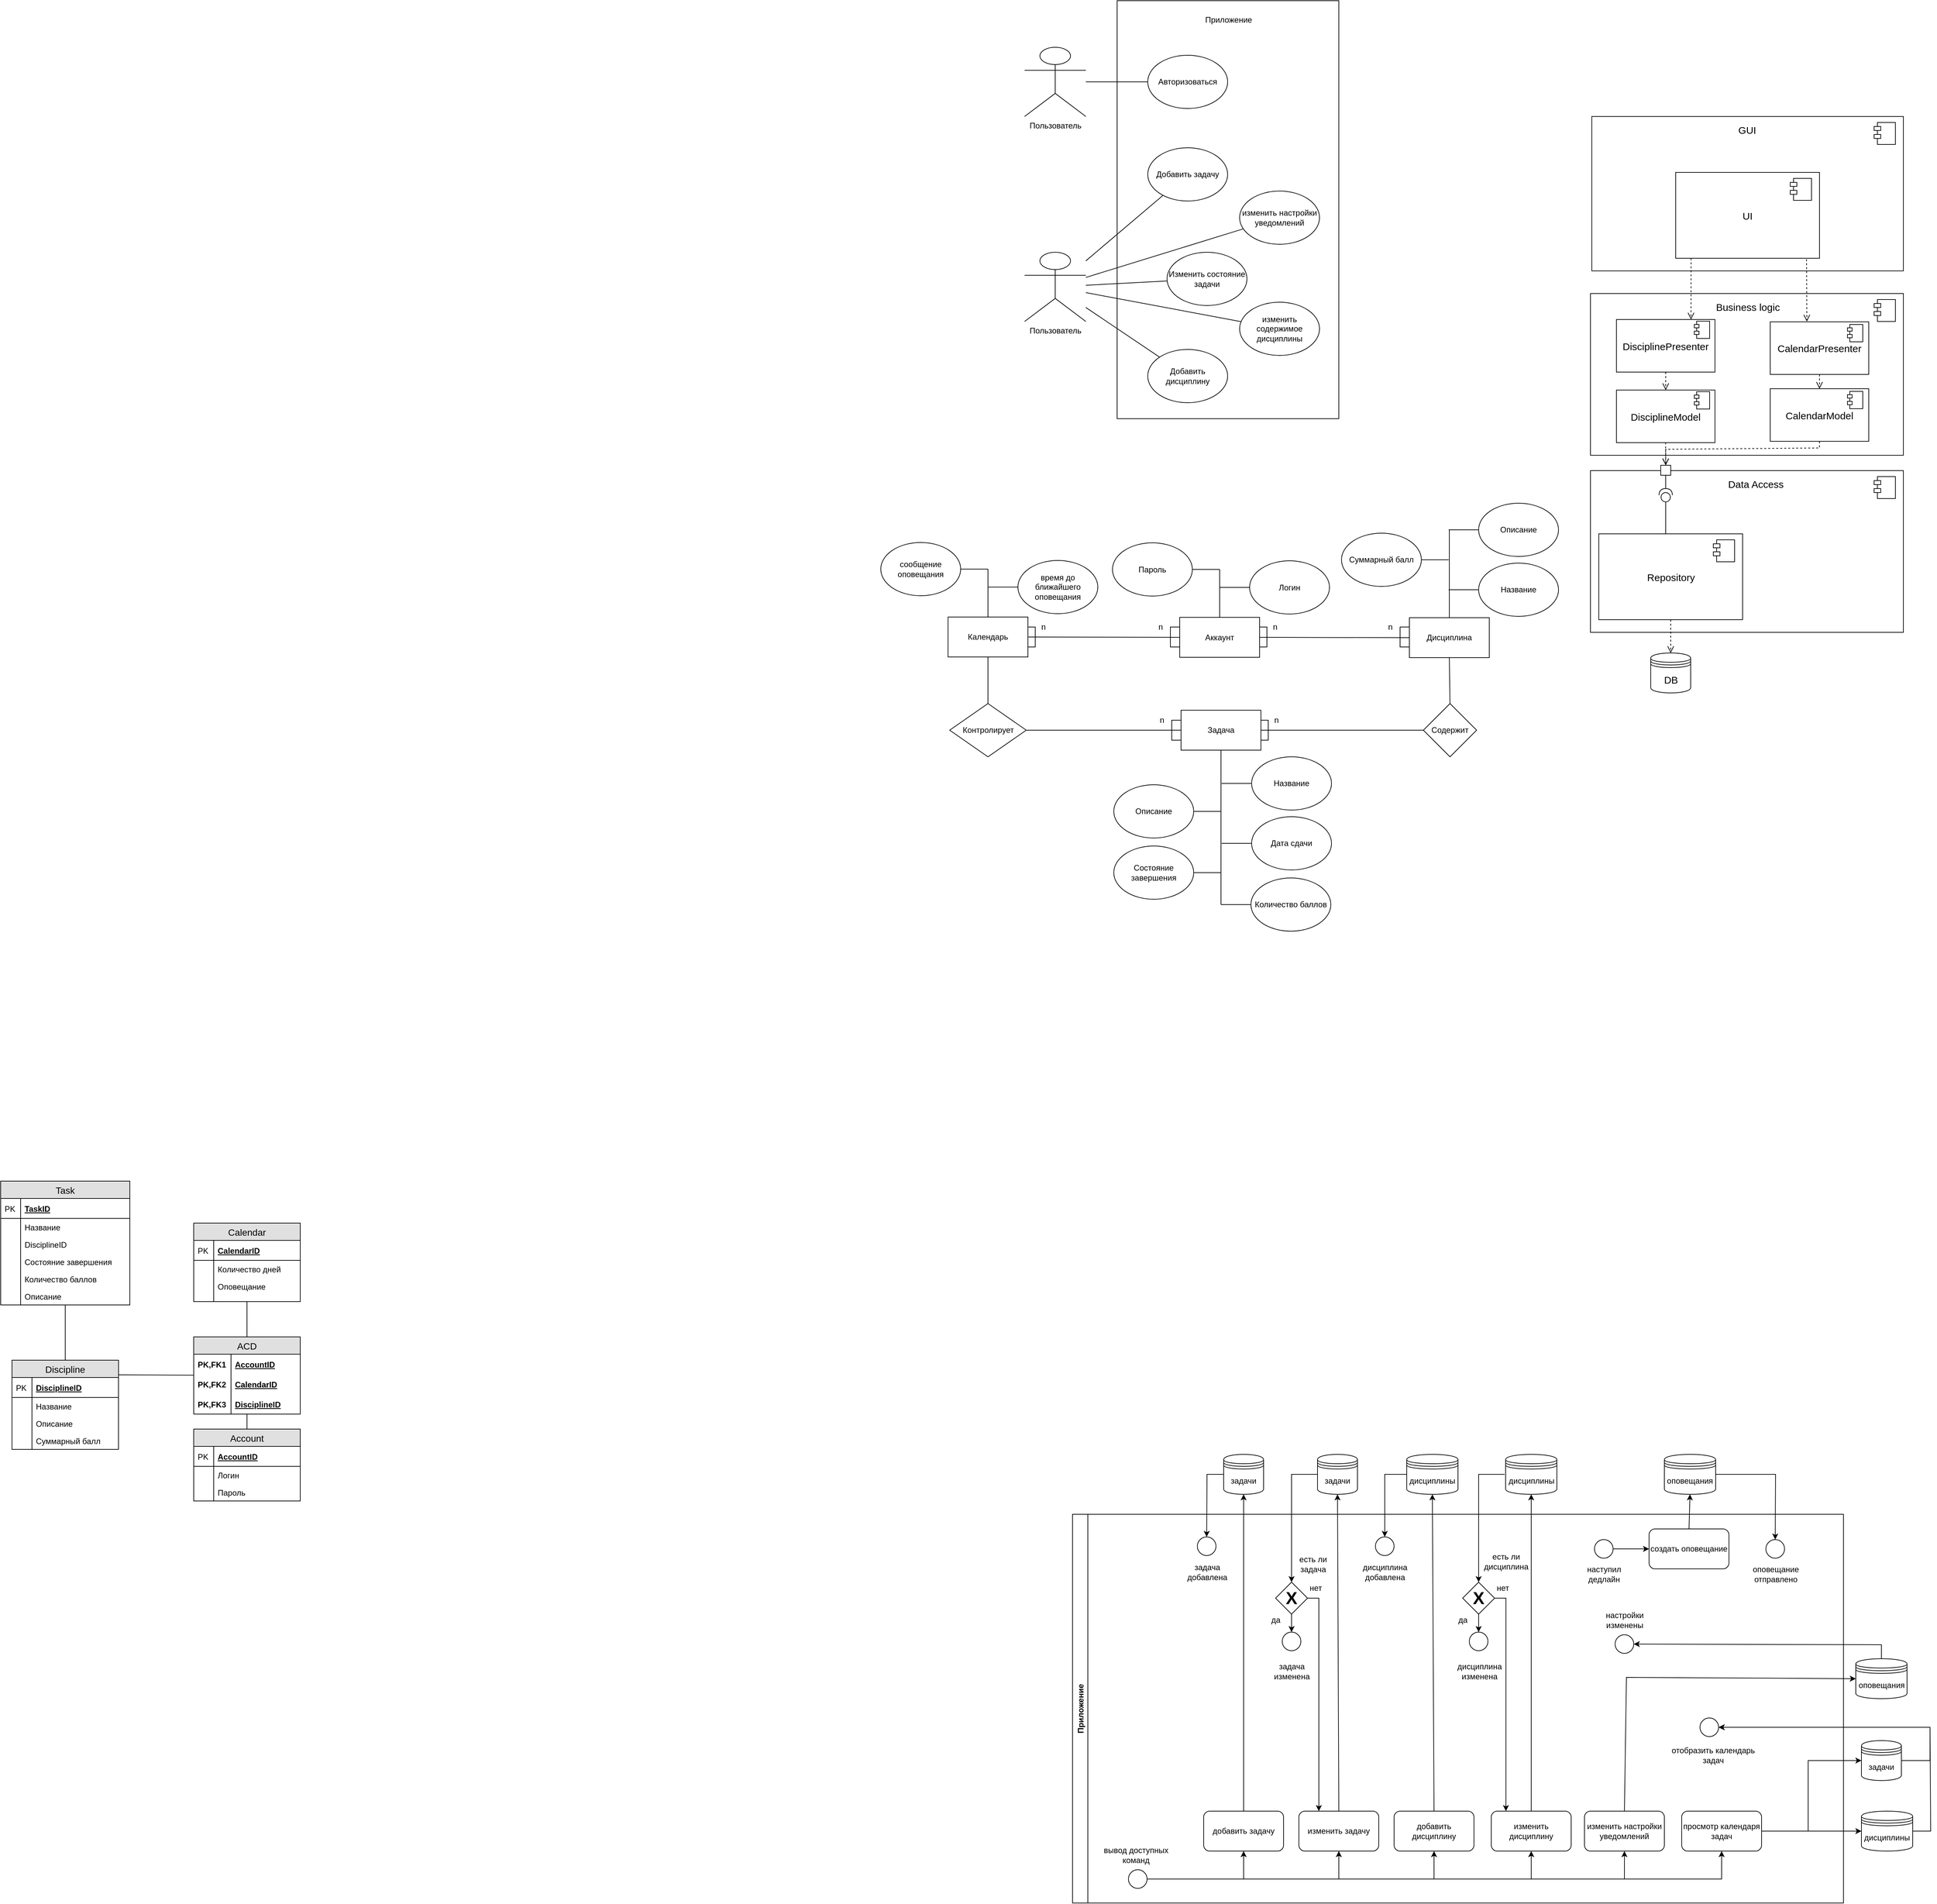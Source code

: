 <mxfile version="12.2.4" pages="1"><diagram id="wXB3WFthMQlXbvhRIafe" name="Страница 1"><mxGraphModel dx="2389" dy="1091" grid="0" gridSize="10" guides="1" tooltips="1" connect="1" arrows="1" fold="1" page="0" pageScale="1" pageWidth="827" pageHeight="1169" math="0" shadow="0"><root><mxCell id="0"/><mxCell id="1" parent="0"/><mxCell id="wTaUs3tb4pEiMKqVdp9g-2" value="" style="rounded=0;whiteSpace=wrap;html=1;" parent="1" vertex="1"><mxGeometry x="347" y="-80" width="333" height="628" as="geometry"/></mxCell><mxCell id="wTaUs3tb4pEiMKqVdp9g-3" value="Приложение" style="text;html=1;align=center;verticalAlign=middle;resizable=0;points=[];autosize=1;strokeColor=none;fillColor=none;" parent="1" vertex="1"><mxGeometry x="473.5" y="-60.5" width="80" height="18" as="geometry"/></mxCell><mxCell id="wTaUs3tb4pEiMKqVdp9g-4" value="Добавить задачу" style="ellipse;whiteSpace=wrap;html=1;" parent="1" vertex="1"><mxGeometry x="393" y="141" width="120" height="80" as="geometry"/></mxCell><mxCell id="wTaUs3tb4pEiMKqVdp9g-5" value="Изменить состояние&lt;br&gt;задачи" style="ellipse;whiteSpace=wrap;html=1;" parent="1" vertex="1"><mxGeometry x="422" y="298" width="120" height="80" as="geometry"/></mxCell><mxCell id="wTaUs3tb4pEiMKqVdp9g-6" value="Добавить дисциплину" style="ellipse;whiteSpace=wrap;html=1;" parent="1" vertex="1"><mxGeometry x="393" y="444" width="120" height="80" as="geometry"/></mxCell><mxCell id="wTaUs3tb4pEiMKqVdp9g-8" value="изменить настройки&lt;br&gt;уведомлений" style="ellipse;whiteSpace=wrap;html=1;" parent="1" vertex="1"><mxGeometry x="531" y="206" width="120" height="80" as="geometry"/></mxCell><mxCell id="wTaUs3tb4pEiMKqVdp9g-9" value="изменить содержимое дисциплины" style="ellipse;whiteSpace=wrap;html=1;" parent="1" vertex="1"><mxGeometry x="531" y="373" width="120" height="80" as="geometry"/></mxCell><mxCell id="wTaUs3tb4pEiMKqVdp9g-15" value="Календарь" style="rounded=0;whiteSpace=wrap;html=1;" parent="1" vertex="1"><mxGeometry x="93" y="846" width="120" height="60" as="geometry"/></mxCell><mxCell id="wTaUs3tb4pEiMKqVdp9g-16" value="Задача" style="rounded=0;whiteSpace=wrap;html=1;" parent="1" vertex="1"><mxGeometry x="443" y="986" width="120" height="60" as="geometry"/></mxCell><mxCell id="wTaUs3tb4pEiMKqVdp9g-17" value="Дисциплина" style="rounded=0;whiteSpace=wrap;html=1;" parent="1" vertex="1"><mxGeometry x="786" y="847" width="120" height="60" as="geometry"/></mxCell><mxCell id="wTaUs3tb4pEiMKqVdp9g-19" value="Контролирует" style="rhombus;whiteSpace=wrap;html=1;" parent="1" vertex="1"><mxGeometry x="95.5" y="976" width="115" height="80" as="geometry"/></mxCell><mxCell id="wTaUs3tb4pEiMKqVdp9g-20" value="Содержит" style="rhombus;whiteSpace=wrap;html=1;" parent="1" vertex="1"><mxGeometry x="807" y="976" width="80" height="80" as="geometry"/></mxCell><mxCell id="wTaUs3tb4pEiMKqVdp9g-21" value="" style="endArrow=none;html=1;rounded=0;entryX=0.5;entryY=1;entryDx=0;entryDy=0;" parent="1" target="wTaUs3tb4pEiMKqVdp9g-16" edge="1"><mxGeometry width="50" height="50" relative="1" as="geometry"><mxPoint x="503" y="1278" as="sourcePoint"/><mxPoint x="513" y="1022" as="targetPoint"/></mxGeometry></mxCell><mxCell id="wTaUs3tb4pEiMKqVdp9g-22" value="" style="endArrow=none;html=1;rounded=0;entryX=0.5;entryY=0;entryDx=0;entryDy=0;" parent="1" target="wTaUs3tb4pEiMKqVdp9g-17" edge="1"><mxGeometry width="50" height="50" relative="1" as="geometry"><mxPoint x="846" y="715" as="sourcePoint"/><mxPoint x="993" y="825.0" as="targetPoint"/></mxGeometry></mxCell><mxCell id="wTaUs3tb4pEiMKqVdp9g-23" value="" style="endArrow=none;html=1;rounded=0;entryX=0.5;entryY=0;entryDx=0;entryDy=0;" parent="1" target="wTaUs3tb4pEiMKqVdp9g-15" edge="1"><mxGeometry width="50" height="50" relative="1" as="geometry"><mxPoint x="153" y="774" as="sourcePoint"/><mxPoint x="171" y="827" as="targetPoint"/></mxGeometry></mxCell><mxCell id="wTaUs3tb4pEiMKqVdp9g-24" value="" style="endArrow=none;html=1;rounded=0;entryX=0.5;entryY=0;entryDx=0;entryDy=0;exitX=0.5;exitY=1;exitDx=0;exitDy=0;" parent="1" source="wTaUs3tb4pEiMKqVdp9g-17" target="wTaUs3tb4pEiMKqVdp9g-20" edge="1"><mxGeometry width="50" height="50" relative="1" as="geometry"><mxPoint x="759" y="862" as="sourcePoint"/><mxPoint x="759" y="1016" as="targetPoint"/></mxGeometry></mxCell><mxCell id="wTaUs3tb4pEiMKqVdp9g-25" value="" style="endArrow=none;html=1;rounded=0;entryX=1;entryY=0.5;entryDx=0;entryDy=0;exitX=0;exitY=0.5;exitDx=0;exitDy=0;" parent="1" source="wTaUs3tb4pEiMKqVdp9g-20" target="wTaUs3tb4pEiMKqVdp9g-16" edge="1"><mxGeometry width="50" height="50" relative="1" as="geometry"><mxPoint x="784" y="860" as="sourcePoint"/><mxPoint x="782" y="977.0" as="targetPoint"/></mxGeometry></mxCell><mxCell id="wTaUs3tb4pEiMKqVdp9g-26" value="Название" style="ellipse;whiteSpace=wrap;html=1;" parent="1" vertex="1"><mxGeometry x="549" y="1056" width="120" height="80" as="geometry"/></mxCell><mxCell id="wTaUs3tb4pEiMKqVdp9g-27" value="" style="endArrow=none;html=1;rounded=0;exitX=0;exitY=0.5;exitDx=0;exitDy=0;" parent="1" source="wTaUs3tb4pEiMKqVdp9g-26" edge="1"><mxGeometry width="50" height="50" relative="1" as="geometry"><mxPoint x="541" y="1095.62" as="sourcePoint"/><mxPoint x="504" y="1096" as="targetPoint"/></mxGeometry></mxCell><mxCell id="wTaUs3tb4pEiMKqVdp9g-28" value="Дата сдачи" style="ellipse;whiteSpace=wrap;html=1;" parent="1" vertex="1"><mxGeometry x="549" y="1146" width="120" height="80" as="geometry"/></mxCell><mxCell id="wTaUs3tb4pEiMKqVdp9g-29" value="" style="endArrow=none;html=1;rounded=0;exitX=0;exitY=0.5;exitDx=0;exitDy=0;" parent="1" source="wTaUs3tb4pEiMKqVdp9g-28" edge="1"><mxGeometry width="50" height="50" relative="1" as="geometry"><mxPoint x="541" y="1185.62" as="sourcePoint"/><mxPoint x="504" y="1186" as="targetPoint"/></mxGeometry></mxCell><mxCell id="wTaUs3tb4pEiMKqVdp9g-30" value="Описание" style="ellipse;whiteSpace=wrap;html=1;" parent="1" vertex="1"><mxGeometry x="342" y="1098" width="120" height="80" as="geometry"/></mxCell><mxCell id="wTaUs3tb4pEiMKqVdp9g-31" value="" style="endArrow=none;html=1;rounded=0;exitX=1;exitY=0.5;exitDx=0;exitDy=0;" parent="1" source="wTaUs3tb4pEiMKqVdp9g-30" edge="1"><mxGeometry width="50" height="50" relative="1" as="geometry"><mxPoint x="334" y="1137.62" as="sourcePoint"/><mxPoint x="503" y="1138" as="targetPoint"/></mxGeometry></mxCell><mxCell id="wTaUs3tb4pEiMKqVdp9g-33" value="Состояние завершения" style="ellipse;whiteSpace=wrap;html=1;" parent="1" vertex="1"><mxGeometry x="342" y="1190" width="120" height="80" as="geometry"/></mxCell><mxCell id="wTaUs3tb4pEiMKqVdp9g-34" value="" style="endArrow=none;html=1;rounded=0;exitX=1;exitY=0.5;exitDx=0;exitDy=0;" parent="1" source="wTaUs3tb4pEiMKqVdp9g-33" edge="1"><mxGeometry width="50" height="50" relative="1" as="geometry"><mxPoint x="334" y="1229.62" as="sourcePoint"/><mxPoint x="503.0" y="1230" as="targetPoint"/></mxGeometry></mxCell><mxCell id="wTaUs3tb4pEiMKqVdp9g-35" value="Описание" style="ellipse;whiteSpace=wrap;html=1;" parent="1" vertex="1"><mxGeometry x="890" y="675" width="120" height="80" as="geometry"/></mxCell><mxCell id="wTaUs3tb4pEiMKqVdp9g-36" value="" style="endArrow=none;html=1;rounded=0;exitX=0;exitY=0.5;exitDx=0;exitDy=0;" parent="1" source="wTaUs3tb4pEiMKqVdp9g-35" edge="1"><mxGeometry width="50" height="50" relative="1" as="geometry"><mxPoint x="882" y="714.62" as="sourcePoint"/><mxPoint x="845" y="715" as="targetPoint"/></mxGeometry></mxCell><mxCell id="wTaUs3tb4pEiMKqVdp9g-37" value="Название" style="ellipse;whiteSpace=wrap;html=1;" parent="1" vertex="1"><mxGeometry x="890" y="765" width="120" height="80" as="geometry"/></mxCell><mxCell id="wTaUs3tb4pEiMKqVdp9g-38" value="" style="endArrow=none;html=1;rounded=0;exitX=0;exitY=0.5;exitDx=0;exitDy=0;" parent="1" source="wTaUs3tb4pEiMKqVdp9g-37" edge="1"><mxGeometry width="50" height="50" relative="1" as="geometry"><mxPoint x="882" y="804.62" as="sourcePoint"/><mxPoint x="845" y="805" as="targetPoint"/></mxGeometry></mxCell><mxCell id="wTaUs3tb4pEiMKqVdp9g-39" value="Суммарный балл" style="ellipse;whiteSpace=wrap;html=1;" parent="1" vertex="1"><mxGeometry x="684" y="720" width="120" height="80" as="geometry"/></mxCell><mxCell id="wTaUs3tb4pEiMKqVdp9g-40" value="" style="endArrow=none;html=1;rounded=0;exitX=1;exitY=0.5;exitDx=0;exitDy=0;" parent="1" source="wTaUs3tb4pEiMKqVdp9g-39" edge="1"><mxGeometry width="50" height="50" relative="1" as="geometry"><mxPoint x="676" y="759.62" as="sourcePoint"/><mxPoint x="845.0" y="760" as="targetPoint"/></mxGeometry></mxCell><mxCell id="wTaUs3tb4pEiMKqVdp9g-41" value="" style="endArrow=none;html=1;rounded=0;exitX=1;exitY=0.75;exitDx=0;exitDy=0;entryX=1;entryY=0.25;entryDx=0;entryDy=0;" parent="1" source="wTaUs3tb4pEiMKqVdp9g-16" target="wTaUs3tb4pEiMKqVdp9g-16" edge="1"><mxGeometry width="50" height="50" relative="1" as="geometry"><mxPoint x="609" y="969" as="sourcePoint"/><mxPoint x="659" y="919" as="targetPoint"/><Array as="points"><mxPoint x="574" y="1031"/><mxPoint x="574" y="1001"/></Array></mxGeometry></mxCell><mxCell id="wTaUs3tb4pEiMKqVdp9g-42" value="n" style="text;html=1;align=center;verticalAlign=middle;resizable=0;points=[];autosize=1;strokeColor=none;fillColor=none;" parent="1" vertex="1"><mxGeometry x="577" y="992" width="17" height="18" as="geometry"/></mxCell><mxCell id="wTaUs3tb4pEiMKqVdp9g-43" value="Количество баллов" style="ellipse;whiteSpace=wrap;html=1;" parent="1" vertex="1"><mxGeometry x="548" y="1238" width="120" height="80" as="geometry"/></mxCell><mxCell id="wTaUs3tb4pEiMKqVdp9g-44" value="" style="endArrow=none;html=1;rounded=0;exitX=0;exitY=0.5;exitDx=0;exitDy=0;" parent="1" source="wTaUs3tb4pEiMKqVdp9g-43" edge="1"><mxGeometry width="50" height="50" relative="1" as="geometry"><mxPoint x="540" y="1277.62" as="sourcePoint"/><mxPoint x="503" y="1278" as="targetPoint"/></mxGeometry></mxCell><mxCell id="wTaUs3tb4pEiMKqVdp9g-45" value="" style="endArrow=none;html=1;rounded=0;exitX=0;exitY=0.5;exitDx=0;exitDy=0;entryX=1;entryY=0.5;entryDx=0;entryDy=0;" parent="1" source="wTaUs3tb4pEiMKqVdp9g-16" target="wTaUs3tb4pEiMKqVdp9g-19" edge="1"><mxGeometry width="50" height="50" relative="1" as="geometry"><mxPoint x="559" y="1106" as="sourcePoint"/><mxPoint x="514" y="1106" as="targetPoint"/></mxGeometry></mxCell><mxCell id="wTaUs3tb4pEiMKqVdp9g-46" value="" style="endArrow=none;html=1;rounded=0;exitX=0.5;exitY=0;exitDx=0;exitDy=0;entryX=0.5;entryY=1;entryDx=0;entryDy=0;" parent="1" source="wTaUs3tb4pEiMKqVdp9g-19" target="wTaUs3tb4pEiMKqVdp9g-15" edge="1"><mxGeometry width="50" height="50" relative="1" as="geometry"><mxPoint x="453" y="1026" as="sourcePoint"/><mxPoint x="220.5" y="1026" as="targetPoint"/></mxGeometry></mxCell><mxCell id="wTaUs3tb4pEiMKqVdp9g-47" value="n" style="text;html=1;align=center;verticalAlign=middle;resizable=0;points=[];autosize=1;strokeColor=none;fillColor=none;" parent="1" vertex="1"><mxGeometry x="405" y="992" width="17" height="18" as="geometry"/></mxCell><mxCell id="wTaUs3tb4pEiMKqVdp9g-48" value="" style="endArrow=none;html=1;rounded=0;exitX=0;exitY=0.75;exitDx=0;exitDy=0;entryX=0;entryY=0.25;entryDx=0;entryDy=0;" parent="1" source="wTaUs3tb4pEiMKqVdp9g-16" target="wTaUs3tb4pEiMKqVdp9g-16" edge="1"><mxGeometry width="50" height="50" relative="1" as="geometry"><mxPoint x="573.0" y="1041" as="sourcePoint"/><mxPoint x="573.0" y="1011" as="targetPoint"/><Array as="points"><mxPoint x="429" y="1031"/><mxPoint x="429" y="1001"/></Array></mxGeometry></mxCell><mxCell id="wTaUs3tb4pEiMKqVdp9g-50" value="время до ближайшего&lt;br&gt;оповещания" style="ellipse;whiteSpace=wrap;html=1;" parent="1" vertex="1"><mxGeometry x="198" y="761" width="120" height="80" as="geometry"/></mxCell><mxCell id="wTaUs3tb4pEiMKqVdp9g-51" value="" style="endArrow=none;html=1;rounded=0;exitX=0;exitY=0.5;exitDx=0;exitDy=0;" parent="1" source="wTaUs3tb4pEiMKqVdp9g-50" edge="1"><mxGeometry width="50" height="50" relative="1" as="geometry"><mxPoint x="190" y="800.62" as="sourcePoint"/><mxPoint x="153" y="801" as="targetPoint"/></mxGeometry></mxCell><mxCell id="wTaUs3tb4pEiMKqVdp9g-52" value="сообщение оповещания" style="ellipse;whiteSpace=wrap;html=1;" parent="1" vertex="1"><mxGeometry x="-8" y="734" width="120" height="80" as="geometry"/></mxCell><mxCell id="wTaUs3tb4pEiMKqVdp9g-53" value="" style="endArrow=none;html=1;rounded=0;exitX=1;exitY=0.5;exitDx=0;exitDy=0;" parent="1" source="wTaUs3tb4pEiMKqVdp9g-52" edge="1"><mxGeometry width="50" height="50" relative="1" as="geometry"><mxPoint x="-16" y="773.62" as="sourcePoint"/><mxPoint x="153" y="774.0" as="targetPoint"/></mxGeometry></mxCell><mxCell id="Jf2nUlcG14ZybYoCqz_k-2" value="Приложение" style="swimlane;horizontal=0;" parent="1" vertex="1"><mxGeometry x="280" y="2194" width="1158" height="584" as="geometry"/></mxCell><mxCell id="Jf2nUlcG14ZybYoCqz_k-12" value="" style="ellipse;whiteSpace=wrap;html=1;aspect=fixed;" parent="Jf2nUlcG14ZybYoCqz_k-2" vertex="1"><mxGeometry x="84" y="534" width="28" height="28" as="geometry"/></mxCell><mxCell id="Jf2nUlcG14ZybYoCqz_k-13" value="вывод доступных &lt;br&gt;команд" style="text;html=1;align=center;verticalAlign=middle;resizable=0;points=[];autosize=1;strokeColor=none;fillColor=none;" parent="Jf2nUlcG14ZybYoCqz_k-2" vertex="1"><mxGeometry x="41" y="496" width="107" height="32" as="geometry"/></mxCell><mxCell id="Jf2nUlcG14ZybYoCqz_k-8" value="добавить задачу&lt;span style=&quot;color: rgba(0, 0, 0, 0); font-family: monospace; font-size: 0px; text-align: start;&quot;&gt;%3CmxGraphModel%3E%3Croot%3E%3CmxCell%20id%3D%220%22%2F%3E%3CmxCell%20id%3D%221%22%20parent%3D%220%22%2F%3E%3CmxCell%20id%3D%222%22%20value%3D%22%22%20style%3D%22ellipse%3BwhiteSpace%3Dwrap%3Bhtml%3D1%3Baspect%3Dfixed%3B%22%20vertex%3D%221%22%20parent%3D%221%22%3E%3CmxGeometry%20x%3D%22436%22%20y%3D%221527%22%20width%3D%2228%22%20height%3D%2228%22%20as%3D%22geometry%22%2F%3E%3C%2FmxCell%3E%3CmxCell%20id%3D%223%22%20value%3D%22%26lt%3Bspan%20style%3D%26quot%3B%26quot%3B%26gt%3B%D0%B6%D0%B5%D0%BB%D0%B0%D0%BD%D0%B8%D0%B5%26lt%3B%2Fspan%26gt%3B%26lt%3Bbr%20style%3D%26quot%3B%26quot%3B%26gt%3B%26lt%3Bspan%20style%3D%26quot%3B%26quot%3B%26gt%3B%D0%B4%D0%BE%D0%B1%D0%B0%D0%B2%D0%B8%D1%82%D1%8C%20%D0%B7%D0%B0%D0%B4%D0%B0%D1%87%D1%83%26lt%3B%2Fspan%26gt%3B%22%20style%3D%22text%3Bhtml%3D1%3Balign%3Dcenter%3BverticalAlign%3Dmiddle%3Bresizable%3D0%3Bpoints%3D%5B%5D%3Bautosize%3D1%3BstrokeColor%3Dnone%3BfillColor%3Dnone%3B%22%20vertex%3D%221%22%20parent%3D%221%22%3E%3CmxGeometry%20x%3D%22395%22%20y%3D%221489%22%20width%3D%22103%22%20height%3D%2232%22%20as%3D%22geometry%22%2F%3E%3C%2FmxCell%3E%3CmxCell%20id%3D%224%22%20value%3D%22%22%20style%3D%22endArrow%3Dclassic%3Bhtml%3D1%3Brounded%3D0%3BexitX%3D1%3BexitY%3D0.5%3BexitDx%3D0%3BexitDy%3D0%3BentryX%3D0%3BentryY%3D0.5%3BentryDx%3D0%3BentryDy%3D0%3B%22%20edge%3D%221%22%20source%3D%222%22%20parent%3D%221%22%3E%3CmxGeometry%20width%3D%2250%22%20height%3D%2250%22%20relative%3D%221%22%20as%3D%22geometry%22%3E%3CmxPoint%20x%3D%22-23%22%20y%3D%22-1008%22%20as%3D%22sourcePoint%22%2F%3E%3CmxPoint%20x%3D%22526%22%20y%3D%221541%22%20as%3D%22targetPoint%22%2F%3E%3C%2FmxGeometry%3E%3C%2FmxCell%3E%3C%2Froot%3E%3C%2FmxGraphModel%3&lt;/span&gt;" style="rounded=1;whiteSpace=wrap;html=1;" parent="Jf2nUlcG14ZybYoCqz_k-2" vertex="1"><mxGeometry x="197" y="446" width="120" height="60" as="geometry"/></mxCell><mxCell id="Jf2nUlcG14ZybYoCqz_k-25" value="" style="endArrow=classic;html=1;rounded=0;exitX=1;exitY=0.5;exitDx=0;exitDy=0;entryX=0.5;entryY=1;entryDx=0;entryDy=0;" parent="Jf2nUlcG14ZybYoCqz_k-2" source="Jf2nUlcG14ZybYoCqz_k-12" target="Jf2nUlcG14ZybYoCqz_k-8" edge="1"><mxGeometry width="50" height="50" relative="1" as="geometry"><mxPoint x="122.0" y="558" as="sourcePoint"/><mxPoint x="553" y="331" as="targetPoint"/><Array as="points"><mxPoint x="257" y="548"/></Array></mxGeometry></mxCell><mxCell id="Jf2nUlcG14ZybYoCqz_k-15" value="изменить задачу" style="rounded=1;whiteSpace=wrap;html=1;" parent="Jf2nUlcG14ZybYoCqz_k-2" vertex="1"><mxGeometry x="340" y="446" width="120" height="60" as="geometry"/></mxCell><mxCell id="Jf2nUlcG14ZybYoCqz_k-26" value="" style="endArrow=classic;html=1;rounded=0;exitX=1;exitY=0.5;exitDx=0;exitDy=0;entryX=0.5;entryY=1;entryDx=0;entryDy=0;" parent="Jf2nUlcG14ZybYoCqz_k-2" source="Jf2nUlcG14ZybYoCqz_k-12" target="Jf2nUlcG14ZybYoCqz_k-15" edge="1"><mxGeometry width="50" height="50" relative="1" as="geometry"><mxPoint x="132.0" y="568" as="sourcePoint"/><mxPoint x="563" y="341" as="targetPoint"/><Array as="points"><mxPoint x="400" y="548"/></Array></mxGeometry></mxCell><mxCell id="Jf2nUlcG14ZybYoCqz_k-16" value="добавить дисциплину&lt;span style=&quot;color: rgba(0, 0, 0, 0); font-family: monospace; font-size: 0px; text-align: start;&quot;&gt;mxGraphModel%3E%3Croot%3E%3CmxCell%20id%3D%220%22%2F%3E%3CmxCell%20id%3D%221%22%20parent%3D%220%22%2F%3E%3CmxCell%20id%3D%222%22%20value%3D%22%22%20style%3D%22ellipse%3BwhiteSpace%3Dwrap%3Bhtml%3D1%3Baspect%3Dfixed%3B%22%20vertex%3D%221%22%20parent%3D%221%22%3E%3CmxGeometry%20x%3D%22436%22%20y%3D%221527%22%20width%3D%2228%22%20height%3D%2228%22%20as%3D%22geometry%22%2F%3E%3C%2FmxCell%3E%3CmxCell%20id%3D%223%22%20value%3D%22%26lt%3Bspan%20style%3D%26quot%3B%26quot%3B%26gt%3B%D0%B6%D0%B5%D0%BB%D0%B0%D0%BD%D0%B8%D0%B5%26lt%3B%2Fspan%26gt%3B%26lt%3Bbr%20style%3D%26quot%3B%26quot%3B%26gt%3B%26lt%3Bspan%20style%3D%26quot%3B%26quot%3B%26gt%3B%D0%B4%D0%BE%D0%B1%D0%B0%D0%B2%D0%B8%D1%82%D1%8C%20%D0%B7%D0%B0%D0%B4%D0%B0%D1%87%D1%83%26lt%3B%2Fspan%26gt%3B%22%20style%3D%22text%3Bhtml%3D1%3Balign%3Dcenter%3BverticalAlign%3Dmiddle%3Bresizable%3D0%3Bpoints%3D%5B%5D%3Bautosize%3D1%3BstrokeColor%3Dnone%3BfillColor%3Dnone%3B%22%20vertex%3D%221%22%20parent%3D%221%22%3E%3CmxGeometry%20x%3D%22395%22%20y%3D%221489%22%20width%3D%22103%22%20height%3D%2232%22%20as%3D%22geometry%22%2F%3E%3C%2FmxCell%3E%3CmxCell%20id%3D%224%22%20value%3D%22%22%20style%3D%22endArrow%3Dclassic%3Bhtml%3D1%3Brounded%3D0%3BexitX%3D1%3BexitY%3D0.5%3BexitDx%3D0%3BexitDy%3D0%3BentryX%3D0%3BentryY%3D0.5%3BentryDx%3D0%3BentryDy%3D0%3B%22%20edge%3D%221%22%20source%3D%222%22%20parent%3D%221%22%3E%3CmxGeometry%20width%3D%2250%22%20height%3D%2250%22%20relative%3D%221%22%20as%3D%22geometry%22%3E%3CmxPoint%20x%3D%22-23%22%20y%3D%22-1008%22%20as%3D%22sourcePoint%22%2F%3E%3CmxPoint%20x%3D%22526%22%20y%3D%221541%22%20as%3D%22targetPoint%22%2F%3E%3C%2FmxGeometry%3E%3C%2FmxCell%3E%3C%2Froot%3E%3C%2FmxGraphModel%3E&lt;/span&gt;" style="rounded=1;whiteSpace=wrap;html=1;" parent="Jf2nUlcG14ZybYoCqz_k-2" vertex="1"><mxGeometry x="483" y="446" width="120" height="60" as="geometry"/></mxCell><mxCell id="Jf2nUlcG14ZybYoCqz_k-23" value="" style="endArrow=classic;html=1;rounded=0;exitX=1;exitY=0.5;exitDx=0;exitDy=0;entryX=0.5;entryY=1;entryDx=0;entryDy=0;" parent="Jf2nUlcG14ZybYoCqz_k-2" source="Jf2nUlcG14ZybYoCqz_k-12" target="Jf2nUlcG14ZybYoCqz_k-16" edge="1"><mxGeometry width="50" height="50" relative="1" as="geometry"><mxPoint x="122.0" y="558" as="sourcePoint"/><mxPoint x="697" y="346" as="targetPoint"/><Array as="points"><mxPoint x="543" y="548"/></Array></mxGeometry></mxCell><mxCell id="Jf2nUlcG14ZybYoCqz_k-17" value="изменить дисциплину" style="rounded=1;whiteSpace=wrap;html=1;" parent="Jf2nUlcG14ZybYoCqz_k-2" vertex="1"><mxGeometry x="629" y="446" width="120" height="60" as="geometry"/></mxCell><mxCell id="Jf2nUlcG14ZybYoCqz_k-14" value="" style="endArrow=classic;html=1;rounded=0;exitX=1;exitY=0.5;exitDx=0;exitDy=0;entryX=0.5;entryY=1;entryDx=0;entryDy=0;" parent="Jf2nUlcG14ZybYoCqz_k-2" source="Jf2nUlcG14ZybYoCqz_k-12" target="Jf2nUlcG14ZybYoCqz_k-17" edge="1"><mxGeometry width="50" height="50" relative="1" as="geometry"><mxPoint x="-375" y="-2001" as="sourcePoint"/><mxPoint x="365" y="488" as="targetPoint"/><Array as="points"><mxPoint x="689" y="548"/></Array></mxGeometry></mxCell><mxCell id="Jf2nUlcG14ZybYoCqz_k-21" value="изменить настройки уведомлений" style="rounded=1;whiteSpace=wrap;html=1;" parent="Jf2nUlcG14ZybYoCqz_k-2" vertex="1"><mxGeometry x="769" y="446" width="120" height="60" as="geometry"/></mxCell><mxCell id="Jf2nUlcG14ZybYoCqz_k-24" value="" style="endArrow=classic;html=1;rounded=0;exitX=1;exitY=0.5;exitDx=0;exitDy=0;entryX=0.5;entryY=1;entryDx=0;entryDy=0;" parent="Jf2nUlcG14ZybYoCqz_k-2" source="Jf2nUlcG14ZybYoCqz_k-12" target="Jf2nUlcG14ZybYoCqz_k-21" edge="1"><mxGeometry width="50" height="50" relative="1" as="geometry"><mxPoint x="122.0" y="558" as="sourcePoint"/><mxPoint x="553" y="346" as="targetPoint"/><Array as="points"><mxPoint x="829" y="548"/></Array></mxGeometry></mxCell><mxCell id="Jf2nUlcG14ZybYoCqz_k-27" value="просмотр календаря&lt;br&gt;задач" style="rounded=1;whiteSpace=wrap;html=1;" parent="Jf2nUlcG14ZybYoCqz_k-2" vertex="1"><mxGeometry x="915" y="446" width="120" height="60" as="geometry"/></mxCell><mxCell id="Jf2nUlcG14ZybYoCqz_k-28" value="" style="endArrow=classic;html=1;rounded=0;exitX=1;exitY=0.5;exitDx=0;exitDy=0;entryX=0.5;entryY=1;entryDx=0;entryDy=0;" parent="Jf2nUlcG14ZybYoCqz_k-2" source="Jf2nUlcG14ZybYoCqz_k-12" target="Jf2nUlcG14ZybYoCqz_k-27" edge="1"><mxGeometry width="50" height="50" relative="1" as="geometry"><mxPoint x="122.0" y="558" as="sourcePoint"/><mxPoint x="839" y="331" as="targetPoint"/><Array as="points"><mxPoint x="975" y="548"/></Array></mxGeometry></mxCell><mxCell id="Jf2nUlcG14ZybYoCqz_k-31" value="" style="ellipse;whiteSpace=wrap;html=1;aspect=fixed;" parent="Jf2nUlcG14ZybYoCqz_k-2" vertex="1"><mxGeometry x="815" y="181" width="28" height="28" as="geometry"/></mxCell><mxCell id="Jf2nUlcG14ZybYoCqz_k-32" value="отобразить календарь&lt;br&gt;задач" style="text;html=1;align=center;verticalAlign=middle;resizable=0;points=[];autosize=1;strokeColor=none;fillColor=none;" parent="Jf2nUlcG14ZybYoCqz_k-2" vertex="1"><mxGeometry x="894" y="346" width="135" height="32" as="geometry"/></mxCell><mxCell id="Jf2nUlcG14ZybYoCqz_k-36" value="&lt;font style=&quot;font-size: 26px;&quot;&gt;&lt;b&gt;Х&lt;/b&gt;&lt;/font&gt;" style="rhombus;whiteSpace=wrap;html=1;" parent="Jf2nUlcG14ZybYoCqz_k-2" vertex="1"><mxGeometry x="305" y="102" width="48" height="48" as="geometry"/></mxCell><mxCell id="Jf2nUlcG14ZybYoCqz_k-41" value="" style="endArrow=classic;html=1;rounded=0;fontSize=12;entryX=0.25;entryY=0;entryDx=0;entryDy=0;exitX=1;exitY=0.5;exitDx=0;exitDy=0;" parent="Jf2nUlcG14ZybYoCqz_k-2" source="Jf2nUlcG14ZybYoCqz_k-36" target="Jf2nUlcG14ZybYoCqz_k-15" edge="1"><mxGeometry width="50" height="50" relative="1" as="geometry"><mxPoint x="475" y="283" as="sourcePoint"/><mxPoint x="525" y="233" as="targetPoint"/><Array as="points"><mxPoint x="370" y="126"/></Array></mxGeometry></mxCell><mxCell id="Jf2nUlcG14ZybYoCqz_k-44" value="да" style="text;html=1;align=center;verticalAlign=middle;resizable=0;points=[];autosize=1;strokeColor=none;fillColor=none;fontSize=12;" parent="Jf2nUlcG14ZybYoCqz_k-2" vertex="1"><mxGeometry x="293" y="150" width="24" height="18" as="geometry"/></mxCell><mxCell id="Jf2nUlcG14ZybYoCqz_k-45" value="есть ли&lt;br&gt;задача" style="text;html=1;align=center;verticalAlign=middle;resizable=0;points=[];autosize=1;strokeColor=none;fillColor=none;fontSize=12;" parent="Jf2nUlcG14ZybYoCqz_k-2" vertex="1"><mxGeometry x="335" y="59" width="51" height="32" as="geometry"/></mxCell><mxCell id="Jf2nUlcG14ZybYoCqz_k-54" value="" style="ellipse;whiteSpace=wrap;html=1;aspect=fixed;" parent="Jf2nUlcG14ZybYoCqz_k-2" vertex="1"><mxGeometry x="455" y="34" width="28" height="28" as="geometry"/></mxCell><mxCell id="Jf2nUlcG14ZybYoCqz_k-55" value="дисциплина&lt;br&gt;добавлена" style="text;html=1;align=center;verticalAlign=middle;resizable=0;points=[];autosize=1;strokeColor=none;fillColor=none;fontSize=12;" parent="Jf2nUlcG14ZybYoCqz_k-2" vertex="1"><mxGeometry x="430.5" y="71" width="77" height="32" as="geometry"/></mxCell><mxCell id="Jf2nUlcG14ZybYoCqz_k-56" value="" style="ellipse;whiteSpace=wrap;html=1;aspect=fixed;" parent="Jf2nUlcG14ZybYoCqz_k-2" vertex="1"><mxGeometry x="315" y="177" width="28" height="28" as="geometry"/></mxCell><mxCell id="Jf2nUlcG14ZybYoCqz_k-43" value="нет" style="text;html=1;align=center;verticalAlign=middle;resizable=0;points=[];autosize=1;strokeColor=none;fillColor=none;fontSize=12;" parent="Jf2nUlcG14ZybYoCqz_k-2" vertex="1"><mxGeometry x="351" y="102" width="28" height="18" as="geometry"/></mxCell><mxCell id="Jf2nUlcG14ZybYoCqz_k-58" value="задача&lt;br&gt;изменена" style="text;html=1;align=center;verticalAlign=middle;resizable=0;points=[];autosize=1;strokeColor=none;fillColor=none;fontSize=12;" parent="Jf2nUlcG14ZybYoCqz_k-2" vertex="1"><mxGeometry x="297" y="220" width="64" height="32" as="geometry"/></mxCell><mxCell id="Jf2nUlcG14ZybYoCqz_k-59" value="" style="endArrow=classic;html=1;rounded=0;fontSize=12;entryX=0.5;entryY=0;entryDx=0;entryDy=0;exitX=0.5;exitY=1;exitDx=0;exitDy=0;" parent="Jf2nUlcG14ZybYoCqz_k-2" source="Jf2nUlcG14ZybYoCqz_k-36" target="Jf2nUlcG14ZybYoCqz_k-56" edge="1"><mxGeometry width="50" height="50" relative="1" as="geometry"><mxPoint x="363" y="136" as="sourcePoint"/><mxPoint x="380" y="456" as="targetPoint"/><Array as="points"/></mxGeometry></mxCell><mxCell id="Jf2nUlcG14ZybYoCqz_k-60" value="" style="ellipse;whiteSpace=wrap;html=1;aspect=fixed;" parent="Jf2nUlcG14ZybYoCqz_k-2" vertex="1"><mxGeometry x="187.5" y="34" width="28" height="28" as="geometry"/></mxCell><mxCell id="Jf2nUlcG14ZybYoCqz_k-61" value="задача&lt;br&gt;добавлена" style="text;html=1;align=center;verticalAlign=middle;resizable=0;points=[];autosize=1;strokeColor=none;fillColor=none;fontSize=12;" parent="Jf2nUlcG14ZybYoCqz_k-2" vertex="1"><mxGeometry x="167" y="71" width="70" height="32" as="geometry"/></mxCell><mxCell id="Jf2nUlcG14ZybYoCqz_k-63" value="&lt;font style=&quot;font-size: 26px;&quot;&gt;&lt;b&gt;Х&lt;/b&gt;&lt;/font&gt;" style="rhombus;whiteSpace=wrap;html=1;" parent="Jf2nUlcG14ZybYoCqz_k-2" vertex="1"><mxGeometry x="586" y="102" width="48" height="48" as="geometry"/></mxCell><mxCell id="Jf2nUlcG14ZybYoCqz_k-64" value="" style="endArrow=classic;html=1;rounded=0;fontSize=12;entryX=0.25;entryY=0;entryDx=0;entryDy=0;exitX=1;exitY=0.5;exitDx=0;exitDy=0;" parent="Jf2nUlcG14ZybYoCqz_k-2" source="Jf2nUlcG14ZybYoCqz_k-63" edge="1"><mxGeometry width="50" height="50" relative="1" as="geometry"><mxPoint x="476" y="-1911" as="sourcePoint"/><mxPoint x="651" y="446" as="targetPoint"/><Array as="points"><mxPoint x="651" y="126"/></Array></mxGeometry></mxCell><mxCell id="Jf2nUlcG14ZybYoCqz_k-65" value="да" style="text;html=1;align=center;verticalAlign=middle;resizable=0;points=[];autosize=1;strokeColor=none;fillColor=none;fontSize=12;" parent="Jf2nUlcG14ZybYoCqz_k-2" vertex="1"><mxGeometry x="574" y="150" width="24" height="18" as="geometry"/></mxCell><mxCell id="Jf2nUlcG14ZybYoCqz_k-66" value="есть ли&lt;br&gt;дисциплина" style="text;html=1;align=center;verticalAlign=middle;resizable=0;points=[];autosize=1;strokeColor=none;fillColor=none;fontSize=12;" parent="Jf2nUlcG14ZybYoCqz_k-2" vertex="1"><mxGeometry x="612" y="55" width="77" height="32" as="geometry"/></mxCell><mxCell id="Jf2nUlcG14ZybYoCqz_k-67" value="" style="ellipse;whiteSpace=wrap;html=1;aspect=fixed;" parent="Jf2nUlcG14ZybYoCqz_k-2" vertex="1"><mxGeometry x="596" y="177" width="28" height="28" as="geometry"/></mxCell><mxCell id="Jf2nUlcG14ZybYoCqz_k-68" value="нет" style="text;html=1;align=center;verticalAlign=middle;resizable=0;points=[];autosize=1;strokeColor=none;fillColor=none;fontSize=12;" parent="Jf2nUlcG14ZybYoCqz_k-2" vertex="1"><mxGeometry x="632" y="102" width="28" height="18" as="geometry"/></mxCell><mxCell id="Jf2nUlcG14ZybYoCqz_k-69" value="дисциплина&lt;br&gt;изменена" style="text;html=1;align=center;verticalAlign=middle;resizable=0;points=[];autosize=1;strokeColor=none;fillColor=none;fontSize=12;" parent="Jf2nUlcG14ZybYoCqz_k-2" vertex="1"><mxGeometry x="572" y="220" width="77" height="32" as="geometry"/></mxCell><mxCell id="Jf2nUlcG14ZybYoCqz_k-70" value="" style="endArrow=classic;html=1;rounded=0;fontSize=12;entryX=0.5;entryY=0;entryDx=0;entryDy=0;exitX=0.5;exitY=1;exitDx=0;exitDy=0;" parent="Jf2nUlcG14ZybYoCqz_k-2" source="Jf2nUlcG14ZybYoCqz_k-63" target="Jf2nUlcG14ZybYoCqz_k-67" edge="1"><mxGeometry width="50" height="50" relative="1" as="geometry"><mxPoint x="364" y="-2058" as="sourcePoint"/><mxPoint x="381" y="-1738" as="targetPoint"/><Array as="points"/></mxGeometry></mxCell><mxCell id="Jf2nUlcG14ZybYoCqz_k-71" value="" style="endArrow=classic;html=1;rounded=0;fontSize=12;entryX=0.5;entryY=0;entryDx=0;entryDy=0;exitX=0;exitY=0.5;exitDx=0;exitDy=0;" parent="Jf2nUlcG14ZybYoCqz_k-2" target="Jf2nUlcG14ZybYoCqz_k-63" edge="1"><mxGeometry width="50" height="50" relative="1" as="geometry"><mxPoint x="649" y="-60" as="sourcePoint"/><mxPoint x="806" y="194" as="targetPoint"/><Array as="points"><mxPoint x="610" y="-60"/></Array></mxGeometry></mxCell><mxCell id="Jf2nUlcG14ZybYoCqz_k-72" value="настройки&lt;br&gt;изменены" style="text;html=1;align=center;verticalAlign=middle;resizable=0;points=[];autosize=1;strokeColor=none;fillColor=none;" parent="Jf2nUlcG14ZybYoCqz_k-2" vertex="1"><mxGeometry x="795.5" y="143" width="67" height="32" as="geometry"/></mxCell><mxCell id="Jf2nUlcG14ZybYoCqz_k-74" value="" style="ellipse;whiteSpace=wrap;html=1;aspect=fixed;" parent="Jf2nUlcG14ZybYoCqz_k-2" vertex="1"><mxGeometry x="942.5" y="306" width="28" height="28" as="geometry"/></mxCell><mxCell id="Jf2nUlcG14ZybYoCqz_k-79" value="" style="ellipse;whiteSpace=wrap;html=1;aspect=fixed;" parent="Jf2nUlcG14ZybYoCqz_k-2" vertex="1"><mxGeometry x="784" y="38" width="28" height="28" as="geometry"/></mxCell><mxCell id="Jf2nUlcG14ZybYoCqz_k-80" value="наступил&lt;br&gt;дедлайн" style="text;html=1;align=center;verticalAlign=middle;resizable=0;points=[];autosize=1;strokeColor=none;fillColor=none;" parent="Jf2nUlcG14ZybYoCqz_k-2" vertex="1"><mxGeometry x="767.5" y="74" width="61" height="32" as="geometry"/></mxCell><mxCell id="Jf2nUlcG14ZybYoCqz_k-81" value="создать оповещание" style="rounded=1;whiteSpace=wrap;html=1;" parent="Jf2nUlcG14ZybYoCqz_k-2" vertex="1"><mxGeometry x="866" y="22" width="120" height="60" as="geometry"/></mxCell><mxCell id="Jf2nUlcG14ZybYoCqz_k-82" value="" style="endArrow=classic;html=1;rounded=0;fontSize=12;entryX=0;entryY=0.5;entryDx=0;entryDy=0;exitX=1;exitY=0.5;exitDx=0;exitDy=0;" parent="Jf2nUlcG14ZybYoCqz_k-2" source="Jf2nUlcG14ZybYoCqz_k-79" target="Jf2nUlcG14ZybYoCqz_k-81" edge="1"><mxGeometry width="50" height="50" relative="1" as="geometry"><mxPoint x="901" y="281" as="sourcePoint"/><mxPoint x="951" y="231" as="targetPoint"/></mxGeometry></mxCell><mxCell id="Jf2nUlcG14ZybYoCqz_k-83" value="" style="ellipse;whiteSpace=wrap;html=1;aspect=fixed;" parent="Jf2nUlcG14ZybYoCqz_k-2" vertex="1"><mxGeometry x="1041.5" y="38" width="28" height="28" as="geometry"/></mxCell><mxCell id="Jf2nUlcG14ZybYoCqz_k-84" value="оповещание&lt;br&gt;отправлено" style="text;html=1;align=center;verticalAlign=middle;resizable=0;points=[];autosize=1;strokeColor=none;fillColor=none;" parent="Jf2nUlcG14ZybYoCqz_k-2" vertex="1"><mxGeometry x="1016" y="74" width="79" height="32" as="geometry"/></mxCell><mxCell id="Jf2nUlcG14ZybYoCqz_k-29" value="задачи" style="shape=datastore;whiteSpace=wrap;html=1;" parent="1" vertex="1"><mxGeometry x="648" y="2104" width="60" height="60" as="geometry"/></mxCell><mxCell id="Jf2nUlcG14ZybYoCqz_k-30" value="дисциплины" style="shape=datastore;whiteSpace=wrap;html=1;" parent="1" vertex="1"><mxGeometry x="782" y="2104" width="77" height="60" as="geometry"/></mxCell><mxCell id="Jf2nUlcG14ZybYoCqz_k-34" value="дисциплины" style="shape=datastore;whiteSpace=wrap;html=1;" parent="1" vertex="1"><mxGeometry x="1465" y="2640" width="77" height="60" as="geometry"/></mxCell><mxCell id="Jf2nUlcG14ZybYoCqz_k-35" value="задачи" style="shape=datastore;whiteSpace=wrap;html=1;" parent="1" vertex="1"><mxGeometry x="1465" y="2534" width="60" height="60" as="geometry"/></mxCell><mxCell id="Jf2nUlcG14ZybYoCqz_k-38" value="" style="endArrow=classic;html=1;rounded=0;fontSize=26;exitX=0.5;exitY=0;exitDx=0;exitDy=0;entryX=0.5;entryY=1;entryDx=0;entryDy=0;" parent="1" source="Jf2nUlcG14ZybYoCqz_k-15" target="Jf2nUlcG14ZybYoCqz_k-29" edge="1"><mxGeometry width="50" height="50" relative="1" as="geometry"><mxPoint x="917" y="2499" as="sourcePoint"/><mxPoint x="680" y="2563" as="targetPoint"/></mxGeometry></mxCell><mxCell id="Jf2nUlcG14ZybYoCqz_k-40" value="" style="endArrow=classic;html=1;rounded=0;fontSize=12;entryX=0.5;entryY=0;entryDx=0;entryDy=0;exitX=0;exitY=0.5;exitDx=0;exitDy=0;" parent="1" source="Jf2nUlcG14ZybYoCqz_k-29" target="Jf2nUlcG14ZybYoCqz_k-36" edge="1"><mxGeometry width="50" height="50" relative="1" as="geometry"><mxPoint x="621" y="2155" as="sourcePoint"/><mxPoint x="805" y="2388" as="targetPoint"/><Array as="points"><mxPoint x="609" y="2134"/></Array></mxGeometry></mxCell><mxCell id="Jf2nUlcG14ZybYoCqz_k-47" value="задачи" style="shape=datastore;whiteSpace=wrap;html=1;" parent="1" vertex="1"><mxGeometry x="507" y="2104" width="60" height="60" as="geometry"/></mxCell><mxCell id="Jf2nUlcG14ZybYoCqz_k-48" value="" style="endArrow=classic;html=1;rounded=0;exitX=0.5;exitY=0;exitDx=0;exitDy=0;entryX=0.5;entryY=1;entryDx=0;entryDy=0;" parent="1" source="Jf2nUlcG14ZybYoCqz_k-8" target="Jf2nUlcG14ZybYoCqz_k-47" edge="1"><mxGeometry width="50" height="50" relative="1" as="geometry"><mxPoint x="402" y="2752" as="sourcePoint"/><mxPoint x="547" y="2710" as="targetPoint"/><Array as="points"/></mxGeometry></mxCell><mxCell id="Jf2nUlcG14ZybYoCqz_k-49" value="" style="endArrow=classic;html=1;rounded=0;exitX=0;exitY=0.5;exitDx=0;exitDy=0;entryX=0.5;entryY=0;entryDx=0;entryDy=0;" parent="1" source="Jf2nUlcG14ZybYoCqz_k-47" target="Jf2nUlcG14ZybYoCqz_k-60" edge="1"><mxGeometry width="50" height="50" relative="1" as="geometry"><mxPoint x="547" y="2650" as="sourcePoint"/><mxPoint x="443" y="2246" as="targetPoint"/><Array as="points"><mxPoint x="482" y="2134"/></Array></mxGeometry></mxCell><mxCell id="Jf2nUlcG14ZybYoCqz_k-50" value="" style="endArrow=classic;html=1;rounded=0;fontSize=12;entryX=0.5;entryY=1;entryDx=0;entryDy=0;exitX=0.5;exitY=0;exitDx=0;exitDy=0;" parent="1" source="Jf2nUlcG14ZybYoCqz_k-16" target="Jf2nUlcG14ZybYoCqz_k-30" edge="1"><mxGeometry width="50" height="50" relative="1" as="geometry"><mxPoint x="926" y="2450" as="sourcePoint"/><mxPoint x="976" y="2400" as="targetPoint"/></mxGeometry></mxCell><mxCell id="Jf2nUlcG14ZybYoCqz_k-52" value="дисциплины" style="shape=datastore;whiteSpace=wrap;html=1;" parent="1" vertex="1"><mxGeometry x="930.5" y="2104" width="77" height="60" as="geometry"/></mxCell><mxCell id="Jf2nUlcG14ZybYoCqz_k-53" value="" style="endArrow=classic;html=1;rounded=0;exitX=0.5;exitY=0;exitDx=0;exitDy=0;entryX=0.5;entryY=1;entryDx=0;entryDy=0;" parent="1" source="Jf2nUlcG14ZybYoCqz_k-17" target="Jf2nUlcG14ZybYoCqz_k-52" edge="1"><mxGeometry width="50" height="50" relative="1" as="geometry"><mxPoint x="402" y="2752" as="sourcePoint"/><mxPoint x="979" y="2710" as="targetPoint"/><Array as="points"/></mxGeometry></mxCell><mxCell id="Jf2nUlcG14ZybYoCqz_k-62" value="" style="endArrow=classic;html=1;rounded=0;exitX=0;exitY=0.5;exitDx=0;exitDy=0;entryX=0.5;entryY=0;entryDx=0;entryDy=0;" parent="1" source="Jf2nUlcG14ZybYoCqz_k-30" target="Jf2nUlcG14ZybYoCqz_k-54" edge="1"><mxGeometry width="50" height="50" relative="1" as="geometry"><mxPoint x="772.5" y="2130" as="sourcePoint"/><mxPoint x="747" y="2224" as="targetPoint"/><Array as="points"><mxPoint x="749" y="2134"/></Array></mxGeometry></mxCell><mxCell id="Jf2nUlcG14ZybYoCqz_k-75" value="" style="endArrow=classic;html=1;rounded=0;exitX=1;exitY=0.5;exitDx=0;exitDy=0;entryX=0;entryY=0.5;entryDx=0;entryDy=0;" parent="1" source="Jf2nUlcG14ZybYoCqz_k-27" target="Jf2nUlcG14ZybYoCqz_k-34" edge="1"><mxGeometry width="50" height="50" relative="1" as="geometry"><mxPoint x="1119" y="2650" as="sourcePoint"/><mxPoint x="1457" y="2670" as="targetPoint"/><Array as="points"/></mxGeometry></mxCell><mxCell id="Jf2nUlcG14ZybYoCqz_k-76" value="" style="endArrow=classic;html=1;rounded=0;entryX=0;entryY=0.5;entryDx=0;entryDy=0;exitX=1;exitY=0.5;exitDx=0;exitDy=0;" parent="1" source="Jf2nUlcG14ZybYoCqz_k-27" target="Jf2nUlcG14ZybYoCqz_k-35" edge="1"><mxGeometry width="50" height="50" relative="1" as="geometry"><mxPoint x="1387" y="2622" as="sourcePoint"/><mxPoint x="1475" y="2680" as="targetPoint"/><Array as="points"><mxPoint x="1385" y="2670"/><mxPoint x="1385" y="2564"/></Array></mxGeometry></mxCell><mxCell id="Jf2nUlcG14ZybYoCqz_k-77" value="" style="endArrow=classic;html=1;rounded=0;fontSize=12;entryX=1;entryY=0.5;entryDx=0;entryDy=0;exitX=1;exitY=0.5;exitDx=0;exitDy=0;" parent="1" source="Jf2nUlcG14ZybYoCqz_k-34" target="Jf2nUlcG14ZybYoCqz_k-74" edge="1"><mxGeometry width="50" height="50" relative="1" as="geometry"><mxPoint x="1262" y="2550" as="sourcePoint"/><mxPoint x="1312" y="2500" as="targetPoint"/><Array as="points"><mxPoint x="1569" y="2670"/><mxPoint x="1568" y="2514"/></Array></mxGeometry></mxCell><mxCell id="Jf2nUlcG14ZybYoCqz_k-78" value="" style="endArrow=classic;html=1;rounded=0;fontSize=12;entryX=1;entryY=0.5;entryDx=0;entryDy=0;exitX=1;exitY=0.5;exitDx=0;exitDy=0;" parent="1" source="Jf2nUlcG14ZybYoCqz_k-35" target="Jf2nUlcG14ZybYoCqz_k-74" edge="1"><mxGeometry width="50" height="50" relative="1" as="geometry"><mxPoint x="1552.0" y="2680" as="sourcePoint"/><mxPoint x="1260.5" y="2410" as="targetPoint"/><Array as="points"><mxPoint x="1568" y="2564"/><mxPoint x="1568" y="2514"/></Array></mxGeometry></mxCell><mxCell id="Ff13wbRDNny82bZdhu33-1" value="Пользователь" style="shape=umlActor;verticalLabelPosition=bottom;verticalAlign=top;html=1;outlineConnect=0;" parent="1" vertex="1"><mxGeometry x="208" y="298" width="92" height="104" as="geometry"/></mxCell><mxCell id="Ff13wbRDNny82bZdhu33-2" value="" style="endArrow=none;html=1;rounded=0;" parent="1" source="Ff13wbRDNny82bZdhu33-1" target="wTaUs3tb4pEiMKqVdp9g-4" edge="1"><mxGeometry width="50" height="50" relative="1" as="geometry"><mxPoint x="367" y="404" as="sourcePoint"/><mxPoint x="417" y="354" as="targetPoint"/></mxGeometry></mxCell><mxCell id="Ff13wbRDNny82bZdhu33-3" value="" style="endArrow=none;html=1;rounded=0;" parent="1" source="Ff13wbRDNny82bZdhu33-1" target="wTaUs3tb4pEiMKqVdp9g-6" edge="1"><mxGeometry width="50" height="50" relative="1" as="geometry"><mxPoint x="314.0" y="332.159" as="sourcePoint"/><mxPoint x="458.965" y="285.387" as="targetPoint"/></mxGeometry></mxCell><mxCell id="Ff13wbRDNny82bZdhu33-4" value="" style="endArrow=none;html=1;rounded=0;" parent="1" source="Ff13wbRDNny82bZdhu33-1" target="wTaUs3tb4pEiMKqVdp9g-5" edge="1"><mxGeometry width="50" height="50" relative="1" as="geometry"><mxPoint x="324.0" y="342.159" as="sourcePoint"/><mxPoint x="468.965" y="295.387" as="targetPoint"/></mxGeometry></mxCell><mxCell id="Ff13wbRDNny82bZdhu33-5" value="" style="endArrow=none;html=1;rounded=0;" parent="1" source="Ff13wbRDNny82bZdhu33-1" target="wTaUs3tb4pEiMKqVdp9g-9" edge="1"><mxGeometry width="50" height="50" relative="1" as="geometry"><mxPoint x="334.0" y="352.159" as="sourcePoint"/><mxPoint x="478.965" y="305.387" as="targetPoint"/></mxGeometry></mxCell><mxCell id="Ff13wbRDNny82bZdhu33-6" value="" style="endArrow=none;html=1;rounded=0;" parent="1" source="Ff13wbRDNny82bZdhu33-1" target="wTaUs3tb4pEiMKqVdp9g-8" edge="1"><mxGeometry width="50" height="50" relative="1" as="geometry"><mxPoint x="344.0" y="362.159" as="sourcePoint"/><mxPoint x="488.965" y="315.387" as="targetPoint"/></mxGeometry></mxCell><mxCell id="kdGTKn5K-qaPWu0P843A-2" value="оповещания" style="shape=datastore;whiteSpace=wrap;html=1;" parent="1" vertex="1"><mxGeometry x="1169" y="2104" width="77" height="60" as="geometry"/></mxCell><mxCell id="kdGTKn5K-qaPWu0P843A-3" value="" style="endArrow=classic;html=1;rounded=0;fontSize=12;entryX=0.5;entryY=1;entryDx=0;entryDy=0;exitX=0.5;exitY=0;exitDx=0;exitDy=0;" parent="1" source="Jf2nUlcG14ZybYoCqz_k-81" target="kdGTKn5K-qaPWu0P843A-2" edge="1"><mxGeometry width="50" height="50" relative="1" as="geometry"><mxPoint x="1276" y="2256" as="sourcePoint"/><mxPoint x="1331.5" y="2256" as="targetPoint"/></mxGeometry></mxCell><mxCell id="Jf2nUlcG14ZybYoCqz_k-85" value="" style="endArrow=classic;html=1;rounded=0;fontSize=12;entryX=0.5;entryY=0;entryDx=0;entryDy=0;exitX=1;exitY=0.5;exitDx=0;exitDy=0;" parent="1" source="kdGTKn5K-qaPWu0P843A-2" target="Jf2nUlcG14ZybYoCqz_k-83" edge="1"><mxGeometry width="50" height="50" relative="1" as="geometry"><mxPoint x="1181" y="2475" as="sourcePoint"/><mxPoint x="1231" y="2425" as="targetPoint"/><Array as="points"><mxPoint x="1336" y="2134"/></Array></mxGeometry></mxCell><mxCell id="kdGTKn5K-qaPWu0P843A-5" value="оповещания" style="shape=datastore;whiteSpace=wrap;html=1;" parent="1" vertex="1"><mxGeometry x="1456.5" y="2411" width="77" height="60" as="geometry"/></mxCell><mxCell id="Jf2nUlcG14ZybYoCqz_k-73" value="" style="endArrow=classic;html=1;rounded=0;exitX=0.5;exitY=0;exitDx=0;exitDy=0;entryX=0;entryY=0.5;entryDx=0;entryDy=0;" parent="1" source="Jf2nUlcG14ZybYoCqz_k-21" target="kdGTKn5K-qaPWu0P843A-5" edge="1"><mxGeometry width="50" height="50" relative="1" as="geometry"><mxPoint x="979" y="2650" as="sourcePoint"/><mxPoint x="979" y="2174" as="targetPoint"/><Array as="points"><mxPoint x="1112" y="2439"/></Array></mxGeometry></mxCell><mxCell id="kdGTKn5K-qaPWu0P843A-6" value="" style="endArrow=classic;html=1;rounded=0;exitX=0.5;exitY=0;exitDx=0;exitDy=0;entryX=1;entryY=0.5;entryDx=0;entryDy=0;" parent="1" source="kdGTKn5K-qaPWu0P843A-5" target="Jf2nUlcG14ZybYoCqz_k-31" edge="1"><mxGeometry width="50" height="50" relative="1" as="geometry"><mxPoint x="1119" y="2650" as="sourcePoint"/><mxPoint x="1466.5" y="2451" as="targetPoint"/><Array as="points"><mxPoint x="1495" y="2390"/></Array></mxGeometry></mxCell><mxCell id="kdGTKn5K-qaPWu0P843A-49" value="" style="endArrow=none;html=1;rounded=0;" parent="1" source="13" target="24" edge="1"><mxGeometry width="50" height="50" relative="1" as="geometry"><mxPoint x="-1223" y="1925" as="sourcePoint"/><mxPoint x="-1223" y="1828" as="targetPoint"/><Array as="points"/></mxGeometry></mxCell><mxCell id="kdGTKn5K-qaPWu0P843A-50" value="" style="rounded=0;whiteSpace=wrap;html=1;" parent="1" vertex="1"><mxGeometry x="1060" y="94" width="468" height="232" as="geometry"/></mxCell><mxCell id="kdGTKn5K-qaPWu0P843A-51" value="" style="shape=module;align=left;spacingLeft=20;align=center;verticalAlign=top;jettyWidth=10;jettyHeight=6;" parent="1" vertex="1"><mxGeometry x="1484" y="103" width="32" height="33" as="geometry"/></mxCell><mxCell id="kdGTKn5K-qaPWu0P843A-52" value="GUI" style="text;html=1;align=center;verticalAlign=middle;resizable=0;points=[];autosize=1;strokeColor=none;fillColor=none;fontSize=15;" parent="1" vertex="1"><mxGeometry x="1274.5" y="103" width="37" height="22" as="geometry"/></mxCell><mxCell id="kdGTKn5K-qaPWu0P843A-53" value="&lt;span style=&quot;font-size: 15px;&quot;&gt;UI&lt;/span&gt;" style="rounded=0;whiteSpace=wrap;html=1;" parent="1" vertex="1"><mxGeometry x="1186" y="178" width="216" height="129" as="geometry"/></mxCell><mxCell id="kdGTKn5K-qaPWu0P843A-54" value="" style="shape=module;align=left;spacingLeft=20;align=center;verticalAlign=top;jettyWidth=10;jettyHeight=6;" parent="1" vertex="1"><mxGeometry x="1358" y="187" width="32" height="33" as="geometry"/></mxCell><mxCell id="kdGTKn5K-qaPWu0P843A-55" value="" style="rounded=0;whiteSpace=wrap;html=1;" parent="1" vertex="1"><mxGeometry x="1058" y="360" width="470" height="243" as="geometry"/></mxCell><mxCell id="kdGTKn5K-qaPWu0P843A-56" value="" style="shape=module;align=left;spacingLeft=20;align=center;verticalAlign=top;jettyWidth=10;jettyHeight=6;" parent="1" vertex="1"><mxGeometry x="1484" y="369" width="32" height="33" as="geometry"/></mxCell><mxCell id="kdGTKn5K-qaPWu0P843A-57" value="Business logic" style="text;html=1;align=center;verticalAlign=middle;resizable=0;points=[];autosize=1;strokeColor=none;fillColor=none;fontSize=15;" parent="1" vertex="1"><mxGeometry x="1241" y="369" width="106" height="22" as="geometry"/></mxCell><mxCell id="kdGTKn5K-qaPWu0P843A-58" value="&lt;span style=&quot;font-size: 15px;&quot;&gt;DisciplinePresenter&lt;/span&gt;" style="rounded=0;whiteSpace=wrap;html=1;" parent="1" vertex="1"><mxGeometry x="1097" y="399" width="148" height="79" as="geometry"/></mxCell><mxCell id="kdGTKn5K-qaPWu0P843A-59" value="" style="shape=module;align=left;spacingLeft=20;align=center;verticalAlign=top;jettyWidth=7;jettyHeight=5;" parent="1" vertex="1"><mxGeometry x="1214" y="401.5" width="23" height="26" as="geometry"/></mxCell><mxCell id="kdGTKn5K-qaPWu0P843A-60" value="DB" style="shape=datastore;whiteSpace=wrap;html=1;fontSize=15;" parent="1" vertex="1"><mxGeometry x="1148.5" y="900" width="60" height="60" as="geometry"/></mxCell><mxCell id="kdGTKn5K-qaPWu0P843A-61" value="" style="rounded=0;whiteSpace=wrap;html=1;" parent="1" vertex="1"><mxGeometry x="1058" y="626" width="470" height="243" as="geometry"/></mxCell><mxCell id="kdGTKn5K-qaPWu0P843A-62" value="" style="shape=module;align=left;spacingLeft=20;align=center;verticalAlign=top;jettyWidth=10;jettyHeight=6;" parent="1" vertex="1"><mxGeometry x="1484" y="635" width="32" height="33" as="geometry"/></mxCell><mxCell id="kdGTKn5K-qaPWu0P843A-63" value="Data Access" style="text;html=1;align=center;verticalAlign=middle;resizable=0;points=[];autosize=1;strokeColor=none;fillColor=none;fontSize=15;" parent="1" vertex="1"><mxGeometry x="1259.5" y="635" width="93" height="22" as="geometry"/></mxCell><mxCell id="kdGTKn5K-qaPWu0P843A-64" value="&lt;span style=&quot;font-size: 15px;&quot;&gt;Repository&lt;/span&gt;" style="rounded=0;whiteSpace=wrap;html=1;" parent="1" vertex="1"><mxGeometry x="1070.5" y="721" width="216" height="129" as="geometry"/></mxCell><mxCell id="kdGTKn5K-qaPWu0P843A-65" value="" style="shape=module;align=left;spacingLeft=20;align=center;verticalAlign=top;jettyWidth=10;jettyHeight=6;" parent="1" vertex="1"><mxGeometry x="1242.5" y="730" width="32" height="33" as="geometry"/></mxCell><mxCell id="kdGTKn5K-qaPWu0P843A-66" value="" style="html=1;verticalAlign=bottom;endArrow=open;dashed=1;endSize=8;rounded=0;fontSize=15;exitX=0.5;exitY=1;exitDx=0;exitDy=0;entryX=0.5;entryY=0;entryDx=0;entryDy=0;" parent="1" source="kdGTKn5K-qaPWu0P843A-64" target="kdGTKn5K-qaPWu0P843A-60" edge="1"><mxGeometry x="1" y="-80" relative="1" as="geometry"><mxPoint x="1272" y="691" as="sourcePoint"/><mxPoint x="1192" y="691" as="targetPoint"/><mxPoint x="2" y="14" as="offset"/></mxGeometry></mxCell><mxCell id="kdGTKn5K-qaPWu0P843A-67" value="" style="shape=providedRequiredInterface;html=1;verticalLabelPosition=bottom;sketch=0;direction=north;" parent="1" vertex="1"><mxGeometry x="1161" y="653" width="20" height="20" as="geometry"/></mxCell><mxCell id="kdGTKn5K-qaPWu0P843A-68" value="" style="verticalLabelPosition=bottom;verticalAlign=top;html=1;shape=mxgraph.basic.rect;fillColor2=none;strokeWidth=1;size=20;indent=5;fontSize=15;" parent="1" vertex="1"><mxGeometry x="1163.5" y="618" width="15" height="15" as="geometry"/></mxCell><mxCell id="kdGTKn5K-qaPWu0P843A-69" value="" style="html=1;verticalAlign=bottom;endArrow=open;dashed=1;endSize=8;rounded=0;fontSize=15;exitX=0.469;exitY=0.997;exitDx=0;exitDy=0;exitPerimeter=0;" parent="1" edge="1"><mxGeometry x="1" y="-80" relative="1" as="geometry"><mxPoint x="1170.804" y="583.613" as="sourcePoint"/><mxPoint x="1171" y="618.0" as="targetPoint"/><mxPoint x="2" y="14" as="offset"/></mxGeometry></mxCell><mxCell id="kdGTKn5K-qaPWu0P843A-70" value="" style="endArrow=none;html=1;rounded=0;fontSize=15;entryX=0.495;entryY=1.036;entryDx=0;entryDy=0;entryPerimeter=0;exitX=1;exitY=0.5;exitDx=0;exitDy=0;exitPerimeter=0;" parent="1" source="kdGTKn5K-qaPWu0P843A-67" target="kdGTKn5K-qaPWu0P843A-68" edge="1"><mxGeometry width="50" height="50" relative="1" as="geometry"><mxPoint x="1161" y="683" as="sourcePoint"/><mxPoint x="1211" y="633" as="targetPoint"/></mxGeometry></mxCell><mxCell id="kdGTKn5K-qaPWu0P843A-71" value="" style="endArrow=none;html=1;rounded=0;fontSize=15;entryX=0;entryY=0.5;entryDx=0;entryDy=0;entryPerimeter=0;" parent="1" target="kdGTKn5K-qaPWu0P843A-67" edge="1"><mxGeometry width="50" height="50" relative="1" as="geometry"><mxPoint x="1171" y="721" as="sourcePoint"/><mxPoint x="1180.67" y="643.405" as="targetPoint"/></mxGeometry></mxCell><mxCell id="kdGTKn5K-qaPWu0P843A-72" value="" style="html=1;verticalAlign=bottom;endArrow=open;dashed=1;endSize=8;rounded=0;fontSize=15;" parent="1" source="kdGTKn5K-qaPWu0P843A-58" target="kdGTKn5K-qaPWu0P843A-76" edge="1"><mxGeometry x="1" y="-80" relative="1" as="geometry"><mxPoint x="1180.804" y="593.613" as="sourcePoint"/><mxPoint x="1181" y="628" as="targetPoint"/><mxPoint x="2" y="14" as="offset"/></mxGeometry></mxCell><mxCell id="kdGTKn5K-qaPWu0P843A-73" value="" style="html=1;verticalAlign=bottom;endArrow=open;dashed=1;endSize=8;rounded=0;fontSize=15;exitX=0.91;exitY=1.011;exitDx=0;exitDy=0;exitPerimeter=0;" parent="1" source="kdGTKn5K-qaPWu0P843A-53" edge="1"><mxGeometry x="1" y="-80" relative="1" as="geometry"><mxPoint x="1310" y="529.5" as="sourcePoint"/><mxPoint x="1383" y="402" as="targetPoint"/><mxPoint x="2" y="14" as="offset"/></mxGeometry></mxCell><mxCell id="kdGTKn5K-qaPWu0P843A-74" value="&lt;span style=&quot;font-size: 15px;&quot;&gt;CalendarPresenter&lt;/span&gt;" style="rounded=0;whiteSpace=wrap;html=1;" parent="1" vertex="1"><mxGeometry x="1328" y="402.5" width="148" height="79" as="geometry"/></mxCell><mxCell id="kdGTKn5K-qaPWu0P843A-75" value="" style="shape=module;align=left;spacingLeft=20;align=center;verticalAlign=top;jettyWidth=7;jettyHeight=5;" parent="1" vertex="1"><mxGeometry x="1444" y="406.5" width="23" height="26" as="geometry"/></mxCell><mxCell id="kdGTKn5K-qaPWu0P843A-76" value="&lt;span style=&quot;font-size: 15px;&quot;&gt;DisciplineModel&lt;/span&gt;" style="rounded=0;whiteSpace=wrap;html=1;" parent="1" vertex="1"><mxGeometry x="1097" y="505" width="148" height="79" as="geometry"/></mxCell><mxCell id="kdGTKn5K-qaPWu0P843A-77" value="" style="shape=module;align=left;spacingLeft=20;align=center;verticalAlign=top;jettyWidth=7;jettyHeight=5;" parent="1" vertex="1"><mxGeometry x="1214" y="507.5" width="23" height="26" as="geometry"/></mxCell><mxCell id="kdGTKn5K-qaPWu0P843A-78" value="&lt;span style=&quot;font-size: 15px;&quot;&gt;CalendarModel&lt;/span&gt;" style="rounded=0;whiteSpace=wrap;html=1;" parent="1" vertex="1"><mxGeometry x="1328" y="503" width="148" height="79" as="geometry"/></mxCell><mxCell id="kdGTKn5K-qaPWu0P843A-79" value="" style="shape=module;align=left;spacingLeft=20;align=center;verticalAlign=top;jettyWidth=7;jettyHeight=5;" parent="1" vertex="1"><mxGeometry x="1444" y="507" width="23" height="26" as="geometry"/></mxCell><mxCell id="kdGTKn5K-qaPWu0P843A-80" value="" style="html=1;verticalAlign=bottom;endArrow=open;dashed=1;endSize=8;rounded=0;fontSize=15;exitX=0.107;exitY=1.001;exitDx=0;exitDy=0;exitPerimeter=0;" parent="1" source="kdGTKn5K-qaPWu0P843A-53" edge="1"><mxGeometry x="1" y="-80" relative="1" as="geometry"><mxPoint x="1226.64" y="304.919" as="sourcePoint"/><mxPoint x="1209.0" y="399.0" as="targetPoint"/><mxPoint x="2" y="14" as="offset"/></mxGeometry></mxCell><mxCell id="kdGTKn5K-qaPWu0P843A-81" value="" style="html=1;verticalAlign=bottom;endArrow=open;dashed=1;endSize=8;rounded=0;fontSize=15;exitX=0.5;exitY=1;exitDx=0;exitDy=0;entryX=0.5;entryY=0;entryDx=0;entryDy=0;" parent="1" source="kdGTKn5K-qaPWu0P843A-74" target="kdGTKn5K-qaPWu0P843A-78" edge="1"><mxGeometry x="1" y="-80" relative="1" as="geometry"><mxPoint x="1392.56" y="318.419" as="sourcePoint"/><mxPoint x="1393" y="412" as="targetPoint"/><mxPoint x="2" y="14" as="offset"/></mxGeometry></mxCell><mxCell id="kdGTKn5K-qaPWu0P843A-82" value="" style="html=1;verticalAlign=bottom;endArrow=open;dashed=1;endSize=8;rounded=0;fontSize=15;exitX=0.5;exitY=1;exitDx=0;exitDy=0;" parent="1" source="kdGTKn5K-qaPWu0P843A-78" target="kdGTKn5K-qaPWu0P843A-68" edge="1"><mxGeometry x="1" y="-80" relative="1" as="geometry"><mxPoint x="1412" y="491.5" as="sourcePoint"/><mxPoint x="1412" y="513" as="targetPoint"/><mxPoint x="2" y="14" as="offset"/><Array as="points"><mxPoint x="1402" y="592"/><mxPoint x="1171" y="594"/></Array></mxGeometry></mxCell><mxCell id="HcdIkjDN7tY6wVXKvqqL-1" value="Аккаунт" style="rounded=0;whiteSpace=wrap;html=1;" parent="1" vertex="1"><mxGeometry x="441" y="846.5" width="120" height="60" as="geometry"/></mxCell><mxCell id="HcdIkjDN7tY6wVXKvqqL-2" value="" style="endArrow=none;html=1;rounded=0;entryX=0.5;entryY=0;entryDx=0;entryDy=0;" parent="1" target="HcdIkjDN7tY6wVXKvqqL-1" edge="1"><mxGeometry width="50" height="50" relative="1" as="geometry"><mxPoint x="501" y="774.5" as="sourcePoint"/><mxPoint x="519" y="827.5" as="targetPoint"/></mxGeometry></mxCell><mxCell id="HcdIkjDN7tY6wVXKvqqL-3" value="Логин" style="ellipse;whiteSpace=wrap;html=1;" parent="1" vertex="1"><mxGeometry x="546" y="761.5" width="120" height="80" as="geometry"/></mxCell><mxCell id="HcdIkjDN7tY6wVXKvqqL-4" value="" style="endArrow=none;html=1;rounded=0;exitX=0;exitY=0.5;exitDx=0;exitDy=0;" parent="1" source="HcdIkjDN7tY6wVXKvqqL-3" edge="1"><mxGeometry width="50" height="50" relative="1" as="geometry"><mxPoint x="538" y="801.12" as="sourcePoint"/><mxPoint x="501" y="801.5" as="targetPoint"/></mxGeometry></mxCell><mxCell id="HcdIkjDN7tY6wVXKvqqL-5" value="Пароль" style="ellipse;whiteSpace=wrap;html=1;" parent="1" vertex="1"><mxGeometry x="340" y="734.5" width="120" height="80" as="geometry"/></mxCell><mxCell id="HcdIkjDN7tY6wVXKvqqL-6" value="" style="endArrow=none;html=1;rounded=0;exitX=1;exitY=0.5;exitDx=0;exitDy=0;" parent="1" source="HcdIkjDN7tY6wVXKvqqL-5" edge="1"><mxGeometry width="50" height="50" relative="1" as="geometry"><mxPoint x="332" y="774.12" as="sourcePoint"/><mxPoint x="501" y="774.5" as="targetPoint"/></mxGeometry></mxCell><mxCell id="HcdIkjDN7tY6wVXKvqqL-7" value="" style="endArrow=none;html=1;rounded=0;entryX=0;entryY=0.5;entryDx=0;entryDy=0;exitX=1;exitY=0.5;exitDx=0;exitDy=0;" parent="1" source="HcdIkjDN7tY6wVXKvqqL-1" target="wTaUs3tb4pEiMKqVdp9g-17" edge="1"><mxGeometry width="50" height="50" relative="1" as="geometry"><mxPoint x="817" y="1026" as="sourcePoint"/><mxPoint x="573" y="1026" as="targetPoint"/></mxGeometry></mxCell><mxCell id="HcdIkjDN7tY6wVXKvqqL-8" value="" style="endArrow=none;html=1;rounded=0;exitX=1;exitY=0.75;exitDx=0;exitDy=0;entryX=1;entryY=0.25;entryDx=0;entryDy=0;" parent="1" edge="1"><mxGeometry width="50" height="50" relative="1" as="geometry"><mxPoint x="561" y="891" as="sourcePoint"/><mxPoint x="561" y="861" as="targetPoint"/><Array as="points"><mxPoint x="572" y="891"/><mxPoint x="572" y="861"/></Array></mxGeometry></mxCell><mxCell id="HcdIkjDN7tY6wVXKvqqL-9" value="n" style="text;html=1;align=center;verticalAlign=middle;resizable=0;points=[];autosize=1;strokeColor=none;fillColor=none;" parent="1" vertex="1"><mxGeometry x="575" y="852" width="17" height="18" as="geometry"/></mxCell><mxCell id="HcdIkjDN7tY6wVXKvqqL-10" value="n" style="text;html=1;align=center;verticalAlign=middle;resizable=0;points=[];autosize=1;strokeColor=none;fillColor=none;" parent="1" vertex="1"><mxGeometry x="748" y="852" width="17" height="18" as="geometry"/></mxCell><mxCell id="HcdIkjDN7tY6wVXKvqqL-11" value="" style="endArrow=none;html=1;rounded=0;exitX=0;exitY=0.75;exitDx=0;exitDy=0;entryX=0;entryY=0.25;entryDx=0;entryDy=0;" parent="1" edge="1"><mxGeometry width="50" height="50" relative="1" as="geometry"><mxPoint x="786" y="891" as="sourcePoint"/><mxPoint x="786" y="861" as="targetPoint"/><Array as="points"><mxPoint x="772" y="891"/><mxPoint x="772" y="861"/></Array></mxGeometry></mxCell><mxCell id="HcdIkjDN7tY6wVXKvqqL-12" value="" style="endArrow=none;html=1;rounded=0;entryX=0;entryY=0.5;entryDx=0;entryDy=0;exitX=1;exitY=0.5;exitDx=0;exitDy=0;" parent="1" source="wTaUs3tb4pEiMKqVdp9g-15" target="HcdIkjDN7tY6wVXKvqqL-1" edge="1"><mxGeometry width="50" height="50" relative="1" as="geometry"><mxPoint x="571" y="886.5" as="sourcePoint"/><mxPoint x="796" y="887" as="targetPoint"/></mxGeometry></mxCell><mxCell id="HcdIkjDN7tY6wVXKvqqL-13" value="" style="endArrow=none;html=1;rounded=0;exitX=1;exitY=0.75;exitDx=0;exitDy=0;entryX=1;entryY=0.25;entryDx=0;entryDy=0;" parent="1" edge="1"><mxGeometry width="50" height="50" relative="1" as="geometry"><mxPoint x="213" y="891" as="sourcePoint"/><mxPoint x="213" y="861" as="targetPoint"/><Array as="points"><mxPoint x="224" y="891"/><mxPoint x="224" y="861"/></Array></mxGeometry></mxCell><mxCell id="HcdIkjDN7tY6wVXKvqqL-14" value="n" style="text;html=1;align=center;verticalAlign=middle;resizable=0;points=[];autosize=1;strokeColor=none;fillColor=none;" parent="1" vertex="1"><mxGeometry x="227" y="852" width="17" height="18" as="geometry"/></mxCell><mxCell id="HcdIkjDN7tY6wVXKvqqL-15" value="n" style="text;html=1;align=center;verticalAlign=middle;resizable=0;points=[];autosize=1;strokeColor=none;fillColor=none;" parent="1" vertex="1"><mxGeometry x="403" y="852" width="17" height="18" as="geometry"/></mxCell><mxCell id="HcdIkjDN7tY6wVXKvqqL-16" value="" style="endArrow=none;html=1;rounded=0;exitX=0;exitY=0.75;exitDx=0;exitDy=0;entryX=0;entryY=0.25;entryDx=0;entryDy=0;" parent="1" edge="1"><mxGeometry width="50" height="50" relative="1" as="geometry"><mxPoint x="441" y="891" as="sourcePoint"/><mxPoint x="441" y="861" as="targetPoint"/><Array as="points"><mxPoint x="427" y="891"/><mxPoint x="427" y="861"/></Array></mxGeometry></mxCell><mxCell id="HcdIkjDN7tY6wVXKvqqL-53" value="" style="endArrow=none;html=1;rounded=0;" parent="1" source="2" target="46" edge="1"><mxGeometry width="50" height="50" relative="1" as="geometry"><mxPoint x="-1133" y="2001.484" as="sourcePoint"/><mxPoint x="-1040" y="2018.516" as="targetPoint"/><Array as="points"/></mxGeometry></mxCell><mxCell id="HcdIkjDN7tY6wVXKvqqL-54" value="" style="endArrow=none;html=1;rounded=0;exitX=0.768;exitY=0.162;exitDx=0;exitDy=0;exitPerimeter=0;" parent="1" source="13" target="46" edge="1"><mxGeometry width="50" height="50" relative="1" as="geometry"><mxPoint x="-950" y="2141" as="sourcePoint"/><mxPoint x="-950" y="2095" as="targetPoint"/><Array as="points"/></mxGeometry></mxCell><mxCell id="HcdIkjDN7tY6wVXKvqqL-55" value="" style="endArrow=none;html=1;rounded=0;" parent="1" source="37" target="46" edge="1"><mxGeometry width="50" height="50" relative="1" as="geometry"><mxPoint x="-946.734" y="1921" as="sourcePoint"/><mxPoint x="-948.281" y="1975" as="targetPoint"/><Array as="points"/></mxGeometry></mxCell><mxCell id="2" value="Calendar" style="swimlane;fontStyle=0;childLayout=stackLayout;horizontal=1;startSize=26;fillColor=#e0e0e0;horizontalStack=0;resizeParent=1;resizeParentMax=0;resizeLast=0;collapsible=1;marginBottom=0;swimlaneFillColor=#ffffff;align=center;fontSize=14;" parent="1" vertex="1"><mxGeometry x="-1040" y="1756.5" width="160" height="118" as="geometry"/></mxCell><mxCell id="3" value="CalendarID" style="shape=partialRectangle;top=0;left=0;right=0;bottom=1;align=left;verticalAlign=middle;fillColor=none;spacingLeft=34;spacingRight=4;overflow=hidden;rotatable=0;points=[[0,0.5],[1,0.5]];portConstraint=eastwest;dropTarget=0;fontStyle=5;fontSize=12;" parent="2" vertex="1"><mxGeometry y="26" width="160" height="30" as="geometry"/></mxCell><mxCell id="4" value="PK" style="shape=partialRectangle;top=0;left=0;bottom=0;fillColor=none;align=left;verticalAlign=middle;spacingLeft=4;spacingRight=4;overflow=hidden;rotatable=0;points=[];portConstraint=eastwest;part=1;fontSize=12;" parent="3" vertex="1" connectable="0"><mxGeometry width="30" height="30" as="geometry"/></mxCell><mxCell id="5" value="Количество дней" style="shape=partialRectangle;top=0;left=0;right=0;bottom=0;align=left;verticalAlign=top;fillColor=none;spacingLeft=34;spacingRight=4;overflow=hidden;rotatable=0;points=[[0,0.5],[1,0.5]];portConstraint=eastwest;dropTarget=0;fontSize=12;" parent="2" vertex="1"><mxGeometry y="56" width="160" height="26" as="geometry"/></mxCell><mxCell id="6" value="" style="shape=partialRectangle;top=0;left=0;bottom=0;fillColor=none;align=left;verticalAlign=top;spacingLeft=4;spacingRight=4;overflow=hidden;rotatable=0;points=[];portConstraint=eastwest;part=1;fontSize=12;" parent="5" vertex="1" connectable="0"><mxGeometry width="30" height="26" as="geometry"/></mxCell><mxCell id="7" value="Оповещание" style="shape=partialRectangle;top=0;left=0;right=0;bottom=0;align=left;verticalAlign=top;fillColor=none;spacingLeft=34;spacingRight=4;overflow=hidden;rotatable=0;points=[[0,0.5],[1,0.5]];portConstraint=eastwest;dropTarget=0;fontSize=12;" parent="2" vertex="1"><mxGeometry y="82" width="160" height="26" as="geometry"/></mxCell><mxCell id="8" value="" style="shape=partialRectangle;top=0;left=0;bottom=0;fillColor=none;align=left;verticalAlign=top;spacingLeft=4;spacingRight=4;overflow=hidden;rotatable=0;points=[];portConstraint=eastwest;part=1;fontSize=12;" parent="7" vertex="1" connectable="0"><mxGeometry width="30" height="26" as="geometry"/></mxCell><mxCell id="11" value="" style="shape=partialRectangle;top=0;left=0;right=0;bottom=0;align=left;verticalAlign=top;fillColor=none;spacingLeft=34;spacingRight=4;overflow=hidden;rotatable=0;points=[[0,0.5],[1,0.5]];portConstraint=eastwest;dropTarget=0;fontSize=12;" parent="2" vertex="1"><mxGeometry y="108" width="160" height="10" as="geometry"/></mxCell><mxCell id="12" value="" style="shape=partialRectangle;top=0;left=0;bottom=0;fillColor=none;align=left;verticalAlign=top;spacingLeft=4;spacingRight=4;overflow=hidden;rotatable=0;points=[];portConstraint=eastwest;part=1;fontSize=12;" parent="11" vertex="1" connectable="0"><mxGeometry width="30" height="10" as="geometry"/></mxCell><mxCell id="13" value="Discipline" style="swimlane;fontStyle=0;childLayout=stackLayout;horizontal=1;startSize=26;fillColor=#e0e0e0;horizontalStack=0;resizeParent=1;resizeParentMax=0;resizeLast=0;collapsible=1;marginBottom=0;swimlaneFillColor=#ffffff;align=center;fontSize=14;" parent="1" vertex="1"><mxGeometry x="-1313" y="1962.5" width="160" height="134" as="geometry"/></mxCell><mxCell id="14" value="DisciplineID" style="shape=partialRectangle;top=0;left=0;right=0;bottom=1;align=left;verticalAlign=middle;fillColor=none;spacingLeft=34;spacingRight=4;overflow=hidden;rotatable=0;points=[[0,0.5],[1,0.5]];portConstraint=eastwest;dropTarget=0;fontStyle=5;fontSize=12;" parent="13" vertex="1"><mxGeometry y="26" width="160" height="30" as="geometry"/></mxCell><mxCell id="15" value="PK" style="shape=partialRectangle;top=0;left=0;bottom=0;fillColor=none;align=left;verticalAlign=middle;spacingLeft=4;spacingRight=4;overflow=hidden;rotatable=0;points=[];portConstraint=eastwest;part=1;fontSize=12;" parent="14" vertex="1" connectable="0"><mxGeometry width="30" height="30" as="geometry"/></mxCell><mxCell id="16" value="Название" style="shape=partialRectangle;top=0;left=0;right=0;bottom=0;align=left;verticalAlign=top;fillColor=none;spacingLeft=34;spacingRight=4;overflow=hidden;rotatable=0;points=[[0,0.5],[1,0.5]];portConstraint=eastwest;dropTarget=0;fontSize=12;" parent="13" vertex="1"><mxGeometry y="56" width="160" height="26" as="geometry"/></mxCell><mxCell id="17" value="" style="shape=partialRectangle;top=0;left=0;bottom=0;fillColor=none;align=left;verticalAlign=top;spacingLeft=4;spacingRight=4;overflow=hidden;rotatable=0;points=[];portConstraint=eastwest;part=1;fontSize=12;" parent="16" vertex="1" connectable="0"><mxGeometry width="30" height="26" as="geometry"/></mxCell><mxCell id="18" value="Описание" style="shape=partialRectangle;top=0;left=0;right=0;bottom=0;align=left;verticalAlign=top;fillColor=none;spacingLeft=34;spacingRight=4;overflow=hidden;rotatable=0;points=[[0,0.5],[1,0.5]];portConstraint=eastwest;dropTarget=0;fontSize=12;" parent="13" vertex="1"><mxGeometry y="82" width="160" height="26" as="geometry"/></mxCell><mxCell id="19" value="" style="shape=partialRectangle;top=0;left=0;bottom=0;fillColor=none;align=left;verticalAlign=top;spacingLeft=4;spacingRight=4;overflow=hidden;rotatable=0;points=[];portConstraint=eastwest;part=1;fontSize=12;" parent="18" vertex="1" connectable="0"><mxGeometry width="30" height="26" as="geometry"/></mxCell><mxCell id="22" value="Суммарный балл" style="shape=partialRectangle;top=0;left=0;right=0;bottom=0;align=left;verticalAlign=top;fillColor=none;spacingLeft=34;spacingRight=4;overflow=hidden;rotatable=0;points=[[0,0.5],[1,0.5]];portConstraint=eastwest;dropTarget=0;fontSize=12;" parent="13" vertex="1"><mxGeometry y="108" width="160" height="26" as="geometry"/></mxCell><mxCell id="23" value="" style="shape=partialRectangle;top=0;left=0;bottom=0;fillColor=none;align=left;verticalAlign=top;spacingLeft=4;spacingRight=4;overflow=hidden;rotatable=0;points=[];portConstraint=eastwest;part=1;fontSize=12;" parent="22" vertex="1" connectable="0"><mxGeometry width="30" height="26" as="geometry"/></mxCell><mxCell id="24" value="Task" style="swimlane;fontStyle=0;childLayout=stackLayout;horizontal=1;startSize=26;fillColor=#e0e0e0;horizontalStack=0;resizeParent=1;resizeParentMax=0;resizeLast=0;collapsible=1;marginBottom=0;swimlaneFillColor=#ffffff;align=center;fontSize=14;" parent="1" vertex="1"><mxGeometry x="-1330" y="1693.5" width="194" height="186" as="geometry"/></mxCell><mxCell id="25" value="TaskID" style="shape=partialRectangle;top=0;left=0;right=0;bottom=1;align=left;verticalAlign=middle;fillColor=none;spacingLeft=34;spacingRight=4;overflow=hidden;rotatable=0;points=[[0,0.5],[1,0.5]];portConstraint=eastwest;dropTarget=0;fontStyle=5;fontSize=12;" parent="24" vertex="1"><mxGeometry y="26" width="194" height="30" as="geometry"/></mxCell><mxCell id="26" value="PK" style="shape=partialRectangle;top=0;left=0;bottom=0;fillColor=none;align=left;verticalAlign=middle;spacingLeft=4;spacingRight=4;overflow=hidden;rotatable=0;points=[];portConstraint=eastwest;part=1;fontSize=12;" parent="25" vertex="1" connectable="0"><mxGeometry width="30" height="30" as="geometry"/></mxCell><mxCell id="27" value="Название" style="shape=partialRectangle;top=0;left=0;right=0;bottom=0;align=left;verticalAlign=top;fillColor=none;spacingLeft=34;spacingRight=4;overflow=hidden;rotatable=0;points=[[0,0.5],[1,0.5]];portConstraint=eastwest;dropTarget=0;fontSize=12;" parent="24" vertex="1"><mxGeometry y="56" width="194" height="26" as="geometry"/></mxCell><mxCell id="28" value="" style="shape=partialRectangle;top=0;left=0;bottom=0;fillColor=none;align=left;verticalAlign=top;spacingLeft=4;spacingRight=4;overflow=hidden;rotatable=0;points=[];portConstraint=eastwest;part=1;fontSize=12;" parent="27" vertex="1" connectable="0"><mxGeometry width="30" height="26" as="geometry"/></mxCell><mxCell id="29" value="DisciplineID" style="shape=partialRectangle;top=0;left=0;right=0;bottom=0;align=left;verticalAlign=top;fillColor=none;spacingLeft=34;spacingRight=4;overflow=hidden;rotatable=0;points=[[0,0.5],[1,0.5]];portConstraint=eastwest;dropTarget=0;fontSize=12;" parent="24" vertex="1"><mxGeometry y="82" width="194" height="26" as="geometry"/></mxCell><mxCell id="30" value="" style="shape=partialRectangle;top=0;left=0;bottom=0;fillColor=none;align=left;verticalAlign=top;spacingLeft=4;spacingRight=4;overflow=hidden;rotatable=0;points=[];portConstraint=eastwest;part=1;fontSize=12;" parent="29" vertex="1" connectable="0"><mxGeometry width="30" height="26" as="geometry"/></mxCell><mxCell id="31" value="Состояние завершения" style="shape=partialRectangle;top=0;left=0;right=0;bottom=0;align=left;verticalAlign=top;fillColor=none;spacingLeft=34;spacingRight=4;overflow=hidden;rotatable=0;points=[[0,0.5],[1,0.5]];portConstraint=eastwest;dropTarget=0;fontSize=12;" parent="24" vertex="1"><mxGeometry y="108" width="194" height="26" as="geometry"/></mxCell><mxCell id="32" value="" style="shape=partialRectangle;top=0;left=0;bottom=0;fillColor=none;align=left;verticalAlign=top;spacingLeft=4;spacingRight=4;overflow=hidden;rotatable=0;points=[];portConstraint=eastwest;part=1;fontSize=12;" parent="31" vertex="1" connectable="0"><mxGeometry width="30" height="26" as="geometry"/></mxCell><mxCell id="33" value="Количество баллов" style="shape=partialRectangle;top=0;left=0;right=0;bottom=0;align=left;verticalAlign=top;fillColor=none;spacingLeft=34;spacingRight=4;overflow=hidden;rotatable=0;points=[[0,0.5],[1,0.5]];portConstraint=eastwest;dropTarget=0;fontSize=12;" parent="24" vertex="1"><mxGeometry y="134" width="194" height="26" as="geometry"/></mxCell><mxCell id="34" value="" style="shape=partialRectangle;top=0;left=0;bottom=0;fillColor=none;align=left;verticalAlign=top;spacingLeft=4;spacingRight=4;overflow=hidden;rotatable=0;points=[];portConstraint=eastwest;part=1;fontSize=12;" parent="33" vertex="1" connectable="0"><mxGeometry width="30" height="26" as="geometry"/></mxCell><mxCell id="35" value="Описание" style="shape=partialRectangle;top=0;left=0;right=0;bottom=0;align=left;verticalAlign=top;fillColor=none;spacingLeft=34;spacingRight=4;overflow=hidden;rotatable=0;points=[[0,0.5],[1,0.5]];portConstraint=eastwest;dropTarget=0;fontSize=12;" parent="24" vertex="1"><mxGeometry y="160" width="194" height="26" as="geometry"/></mxCell><mxCell id="36" value="" style="shape=partialRectangle;top=0;left=0;bottom=0;fillColor=none;align=left;verticalAlign=top;spacingLeft=4;spacingRight=4;overflow=hidden;rotatable=0;points=[];portConstraint=eastwest;part=1;fontSize=12;" parent="35" vertex="1" connectable="0"><mxGeometry width="30" height="26" as="geometry"/></mxCell><mxCell id="37" value="Account" style="swimlane;fontStyle=0;childLayout=stackLayout;horizontal=1;startSize=26;fillColor=#e0e0e0;horizontalStack=0;resizeParent=1;resizeParentMax=0;resizeLast=0;collapsible=1;marginBottom=0;swimlaneFillColor=#ffffff;align=center;fontSize=14;" parent="1" vertex="1"><mxGeometry x="-1040" y="2066" width="160" height="108" as="geometry"/></mxCell><mxCell id="38" value="AccountID" style="shape=partialRectangle;top=0;left=0;right=0;bottom=1;align=left;verticalAlign=middle;fillColor=none;spacingLeft=34;spacingRight=4;overflow=hidden;rotatable=0;points=[[0,0.5],[1,0.5]];portConstraint=eastwest;dropTarget=0;fontStyle=5;fontSize=12;" parent="37" vertex="1"><mxGeometry y="26" width="160" height="30" as="geometry"/></mxCell><mxCell id="39" value="PK" style="shape=partialRectangle;top=0;left=0;bottom=0;fillColor=none;align=left;verticalAlign=middle;spacingLeft=4;spacingRight=4;overflow=hidden;rotatable=0;points=[];portConstraint=eastwest;part=1;fontSize=12;" parent="38" vertex="1" connectable="0"><mxGeometry width="30" height="30" as="geometry"/></mxCell><mxCell id="40" value="Логин" style="shape=partialRectangle;top=0;left=0;right=0;bottom=0;align=left;verticalAlign=top;fillColor=none;spacingLeft=34;spacingRight=4;overflow=hidden;rotatable=0;points=[[0,0.5],[1,0.5]];portConstraint=eastwest;dropTarget=0;fontSize=12;" parent="37" vertex="1"><mxGeometry y="56" width="160" height="26" as="geometry"/></mxCell><mxCell id="41" value="" style="shape=partialRectangle;top=0;left=0;bottom=0;fillColor=none;align=left;verticalAlign=top;spacingLeft=4;spacingRight=4;overflow=hidden;rotatable=0;points=[];portConstraint=eastwest;part=1;fontSize=12;" parent="40" vertex="1" connectable="0"><mxGeometry width="30" height="26" as="geometry"/></mxCell><mxCell id="42" value="Пароль" style="shape=partialRectangle;top=0;left=0;right=0;bottom=0;align=left;verticalAlign=top;fillColor=none;spacingLeft=34;spacingRight=4;overflow=hidden;rotatable=0;points=[[0,0.5],[1,0.5]];portConstraint=eastwest;dropTarget=0;fontSize=12;" parent="37" vertex="1"><mxGeometry y="82" width="160" height="26" as="geometry"/></mxCell><mxCell id="43" value="" style="shape=partialRectangle;top=0;left=0;bottom=0;fillColor=none;align=left;verticalAlign=top;spacingLeft=4;spacingRight=4;overflow=hidden;rotatable=0;points=[];portConstraint=eastwest;part=1;fontSize=12;" parent="42" vertex="1" connectable="0"><mxGeometry width="30" height="26" as="geometry"/></mxCell><mxCell id="46" value="ACD" style="swimlane;fontStyle=0;childLayout=stackLayout;horizontal=1;startSize=26;fillColor=#e0e0e0;horizontalStack=0;resizeParent=1;resizeParentMax=0;resizeLast=0;collapsible=1;marginBottom=0;swimlaneFillColor=#ffffff;align=center;fontSize=14;" parent="1" vertex="1"><mxGeometry x="-1040" y="1927.5" width="160" height="116" as="geometry"/></mxCell><mxCell id="47" value="AccountID" style="shape=partialRectangle;top=0;left=0;right=0;bottom=0;align=left;verticalAlign=middle;fillColor=none;spacingLeft=60;spacingRight=4;overflow=hidden;rotatable=0;points=[[0,0.5],[1,0.5]];portConstraint=eastwest;dropTarget=0;fontStyle=5;fontSize=12;" parent="46" vertex="1"><mxGeometry y="26" width="160" height="30" as="geometry"/></mxCell><mxCell id="48" value="PK,FK1" style="shape=partialRectangle;fontStyle=1;top=0;left=0;bottom=0;fillColor=none;align=left;verticalAlign=middle;spacingLeft=4;spacingRight=4;overflow=hidden;rotatable=0;points=[];portConstraint=eastwest;part=1;fontSize=12;" parent="47" vertex="1" connectable="0"><mxGeometry width="56" height="30" as="geometry"/></mxCell><mxCell id="55" value="CalendarID" style="shape=partialRectangle;top=0;left=0;right=0;bottom=0;align=left;verticalAlign=middle;fillColor=none;spacingLeft=60;spacingRight=4;overflow=hidden;rotatable=0;points=[[0,0.5],[1,0.5]];portConstraint=eastwest;dropTarget=0;fontStyle=5;fontSize=12;" parent="46" vertex="1"><mxGeometry y="56" width="160" height="30" as="geometry"/></mxCell><mxCell id="56" value="PK,FK2" style="shape=partialRectangle;fontStyle=1;top=0;left=0;bottom=0;fillColor=none;align=left;verticalAlign=middle;spacingLeft=4;spacingRight=4;overflow=hidden;rotatable=0;points=[];portConstraint=eastwest;part=1;fontSize=12;" parent="55" vertex="1" connectable="0"><mxGeometry width="56" height="30" as="geometry"/></mxCell><mxCell id="57" value="DisciplineID" style="shape=partialRectangle;top=0;left=0;right=0;bottom=1;align=left;verticalAlign=middle;fillColor=none;spacingLeft=60;spacingRight=4;overflow=hidden;rotatable=0;points=[[0,0.5],[1,0.5]];portConstraint=eastwest;dropTarget=0;fontStyle=5;fontSize=12;" parent="46" vertex="1"><mxGeometry y="86" width="160" height="30" as="geometry"/></mxCell><mxCell id="58" value="PK,FK3" style="shape=partialRectangle;fontStyle=1;top=0;left=0;bottom=0;fillColor=none;align=left;verticalAlign=middle;spacingLeft=4;spacingRight=4;overflow=hidden;rotatable=0;points=[];portConstraint=eastwest;part=1;fontSize=12;" parent="57" vertex="1" connectable="0"><mxGeometry width="56" height="30" as="geometry"/></mxCell><mxCell id="61" value="Пользователь" style="shape=umlActor;verticalLabelPosition=bottom;verticalAlign=top;html=1;outlineConnect=0;" vertex="1" parent="1"><mxGeometry x="208" y="-10" width="92" height="104" as="geometry"/></mxCell><mxCell id="62" value="Авторизоваться" style="ellipse;whiteSpace=wrap;html=1;" vertex="1" parent="1"><mxGeometry x="393" y="2" width="120" height="80" as="geometry"/></mxCell><mxCell id="63" value="" style="endArrow=none;html=1;rounded=0;" edge="1" parent="1" source="61" target="62"><mxGeometry width="50" height="50" relative="1" as="geometry"><mxPoint x="310.0" y="320.902" as="sourcePoint"/><mxPoint x="425.868" y="222.42" as="targetPoint"/></mxGeometry></mxCell></root></mxGraphModel></diagram></mxfile>